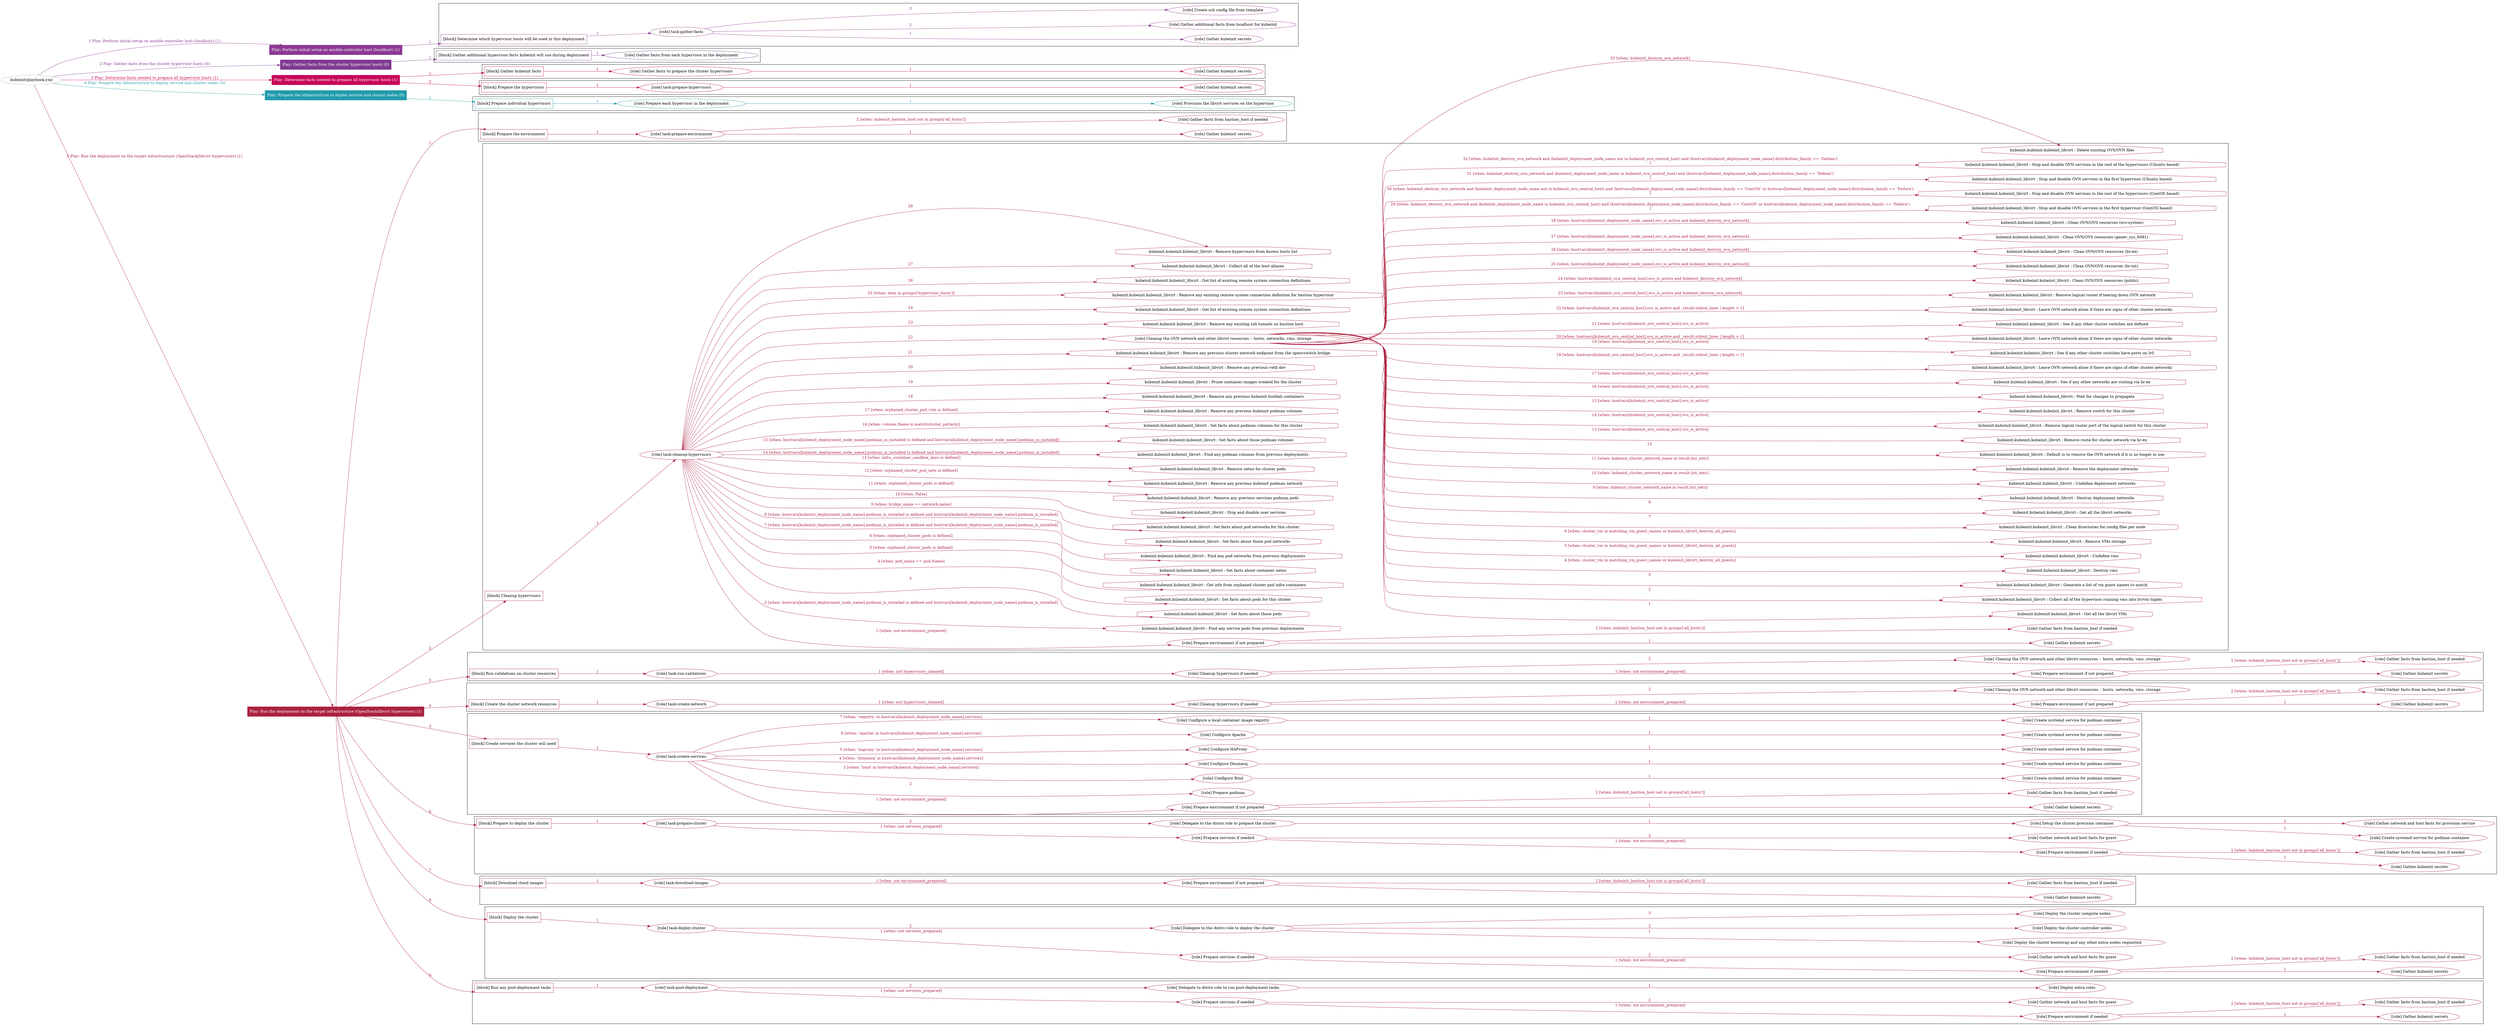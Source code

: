 digraph {
	graph [concentrate=true ordering=in rankdir=LR ratio=fill]
	edge [esep=5 sep=10]
	"kubeinit/playbook.yml" [URL="/home/runner/work/kubeinit/kubeinit/kubeinit/playbook.yml" id=playbook_720ff02b style=dotted]
	"kubeinit/playbook.yml" -> play_63073801 [label="1 Play: Perform initial setup on ansible-controller host (localhost) (1)" color="#8c3993" fontcolor="#8c3993" id=edge_play_63073801 labeltooltip="1 Play: Perform initial setup on ansible-controller host (localhost) (1)" tooltip="1 Play: Perform initial setup on ansible-controller host (localhost) (1)"]
	subgraph "Play: Perform initial setup on ansible-controller host (localhost) (1)" {
		play_63073801 [label="Play: Perform initial setup on ansible-controller host (localhost) (1)" URL="/home/runner/work/kubeinit/kubeinit/kubeinit/playbook.yml" color="#8c3993" fontcolor="#ffffff" id=play_63073801 shape=box style=filled tooltip=localhost]
		play_63073801 -> block_7636e99c [label=1 color="#8c3993" fontcolor="#8c3993" id=edge_block_7636e99c labeltooltip=1 tooltip=1]
		subgraph cluster_block_7636e99c {
			block_7636e99c [label="[block] Determine which hypervisor hosts will be used in this deployment" URL="/home/runner/work/kubeinit/kubeinit/kubeinit/playbook.yml" color="#8c3993" id=block_7636e99c labeltooltip="Determine which hypervisor hosts will be used in this deployment" shape=box tooltip="Determine which hypervisor hosts will be used in this deployment"]
			block_7636e99c -> role_f681e5e1 [label="1 " color="#8c3993" fontcolor="#8c3993" id=edge_role_f681e5e1 labeltooltip="1 " tooltip="1 "]
			subgraph "task-gather-facts" {
				role_f681e5e1 [label="[role] task-gather-facts" URL="/home/runner/work/kubeinit/kubeinit/kubeinit/playbook.yml" color="#8c3993" id=role_f681e5e1 tooltip="task-gather-facts"]
				role_f681e5e1 -> role_b1124f89 [label="1 " color="#8c3993" fontcolor="#8c3993" id=edge_role_b1124f89 labeltooltip="1 " tooltip="1 "]
				subgraph "Gather kubeinit secrets" {
					role_b1124f89 [label="[role] Gather kubeinit secrets" URL="/home/runner/.ansible/collections/ansible_collections/kubeinit/kubeinit/roles/kubeinit_prepare/tasks/build_hypervisors_group.yml" color="#8c3993" id=role_b1124f89 tooltip="Gather kubeinit secrets"]
				}
				role_f681e5e1 -> role_9b7de1b8 [label="2 " color="#8c3993" fontcolor="#8c3993" id=edge_role_9b7de1b8 labeltooltip="2 " tooltip="2 "]
				subgraph "Gather additional facts from localhost for kubeinit" {
					role_9b7de1b8 [label="[role] Gather additional facts from localhost for kubeinit" URL="/home/runner/.ansible/collections/ansible_collections/kubeinit/kubeinit/roles/kubeinit_prepare/tasks/build_hypervisors_group.yml" color="#8c3993" id=role_9b7de1b8 tooltip="Gather additional facts from localhost for kubeinit"]
				}
				role_f681e5e1 -> role_79d3cf0d [label="3 " color="#8c3993" fontcolor="#8c3993" id=edge_role_79d3cf0d labeltooltip="3 " tooltip="3 "]
				subgraph "Create ssh config file from template" {
					role_79d3cf0d [label="[role] Create ssh config file from template" URL="/home/runner/.ansible/collections/ansible_collections/kubeinit/kubeinit/roles/kubeinit_prepare/tasks/build_hypervisors_group.yml" color="#8c3993" id=role_79d3cf0d tooltip="Create ssh config file from template"]
				}
			}
		}
	}
	"kubeinit/playbook.yml" -> play_30e8dec4 [label="2 Play: Gather facts from the cluster hypervisor hosts (0)" color="#803a92" fontcolor="#803a92" id=edge_play_30e8dec4 labeltooltip="2 Play: Gather facts from the cluster hypervisor hosts (0)" tooltip="2 Play: Gather facts from the cluster hypervisor hosts (0)"]
	subgraph "Play: Gather facts from the cluster hypervisor hosts (0)" {
		play_30e8dec4 [label="Play: Gather facts from the cluster hypervisor hosts (0)" URL="/home/runner/work/kubeinit/kubeinit/kubeinit/playbook.yml" color="#803a92" fontcolor="#ffffff" id=play_30e8dec4 shape=box style=filled tooltip="Play: Gather facts from the cluster hypervisor hosts (0)"]
		play_30e8dec4 -> block_41635bc5 [label=1 color="#803a92" fontcolor="#803a92" id=edge_block_41635bc5 labeltooltip=1 tooltip=1]
		subgraph cluster_block_41635bc5 {
			block_41635bc5 [label="[block] Gather additional hypervisor facts kubeinit will use during deployment" URL="/home/runner/work/kubeinit/kubeinit/kubeinit/playbook.yml" color="#803a92" id=block_41635bc5 labeltooltip="Gather additional hypervisor facts kubeinit will use during deployment" shape=box tooltip="Gather additional hypervisor facts kubeinit will use during deployment"]
			block_41635bc5 -> role_8d0dd4b0 [label="1 " color="#803a92" fontcolor="#803a92" id=edge_role_8d0dd4b0 labeltooltip="1 " tooltip="1 "]
			subgraph "Gather facts from each hypervisor in the deployment" {
				role_8d0dd4b0 [label="[role] Gather facts from each hypervisor in the deployment" URL="/home/runner/work/kubeinit/kubeinit/kubeinit/playbook.yml" color="#803a92" id=role_8d0dd4b0 tooltip="Gather facts from each hypervisor in the deployment"]
			}
		}
	}
	"kubeinit/playbook.yml" -> play_0032764b [label="3 Play: Determine facts needed to prepare all hypervisor hosts (1)" color="#c70558" fontcolor="#c70558" id=edge_play_0032764b labeltooltip="3 Play: Determine facts needed to prepare all hypervisor hosts (1)" tooltip="3 Play: Determine facts needed to prepare all hypervisor hosts (1)"]
	subgraph "Play: Determine facts needed to prepare all hypervisor hosts (1)" {
		play_0032764b [label="Play: Determine facts needed to prepare all hypervisor hosts (1)" URL="/home/runner/work/kubeinit/kubeinit/kubeinit/playbook.yml" color="#c70558" fontcolor="#ffffff" id=play_0032764b shape=box style=filled tooltip=localhost]
		play_0032764b -> block_e09ec9f2 [label=1 color="#c70558" fontcolor="#c70558" id=edge_block_e09ec9f2 labeltooltip=1 tooltip=1]
		subgraph cluster_block_e09ec9f2 {
			block_e09ec9f2 [label="[block] Gather kubeinit facts" URL="/home/runner/work/kubeinit/kubeinit/kubeinit/playbook.yml" color="#c70558" id=block_e09ec9f2 labeltooltip="Gather kubeinit facts" shape=box tooltip="Gather kubeinit facts"]
			block_e09ec9f2 -> role_bd17c487 [label="1 " color="#c70558" fontcolor="#c70558" id=edge_role_bd17c487 labeltooltip="1 " tooltip="1 "]
			subgraph "Gather facts to prepare the cluster hypervisors" {
				role_bd17c487 [label="[role] Gather facts to prepare the cluster hypervisors" URL="/home/runner/work/kubeinit/kubeinit/kubeinit/playbook.yml" color="#c70558" id=role_bd17c487 tooltip="Gather facts to prepare the cluster hypervisors"]
				role_bd17c487 -> role_95dbd586 [label="1 " color="#c70558" fontcolor="#c70558" id=edge_role_95dbd586 labeltooltip="1 " tooltip="1 "]
				subgraph "Gather kubeinit secrets" {
					role_95dbd586 [label="[role] Gather kubeinit secrets" URL="/home/runner/.ansible/collections/ansible_collections/kubeinit/kubeinit/roles/kubeinit_prepare/tasks/gather_kubeinit_facts.yml" color="#c70558" id=role_95dbd586 tooltip="Gather kubeinit secrets"]
				}
			}
		}
		play_0032764b -> block_e97bb2e3 [label=2 color="#c70558" fontcolor="#c70558" id=edge_block_e97bb2e3 labeltooltip=2 tooltip=2]
		subgraph cluster_block_e97bb2e3 {
			block_e97bb2e3 [label="[block] Prepare the hypervisors" URL="/home/runner/work/kubeinit/kubeinit/kubeinit/playbook.yml" color="#c70558" id=block_e97bb2e3 labeltooltip="Prepare the hypervisors" shape=box tooltip="Prepare the hypervisors"]
			block_e97bb2e3 -> role_f7812e69 [label="1 " color="#c70558" fontcolor="#c70558" id=edge_role_f7812e69 labeltooltip="1 " tooltip="1 "]
			subgraph "task-prepare-hypervisors" {
				role_f7812e69 [label="[role] task-prepare-hypervisors" URL="/home/runner/work/kubeinit/kubeinit/kubeinit/playbook.yml" color="#c70558" id=role_f7812e69 tooltip="task-prepare-hypervisors"]
				role_f7812e69 -> role_c42a3863 [label="1 " color="#c70558" fontcolor="#c70558" id=edge_role_c42a3863 labeltooltip="1 " tooltip="1 "]
				subgraph "Gather kubeinit secrets" {
					role_c42a3863 [label="[role] Gather kubeinit secrets" URL="/home/runner/.ansible/collections/ansible_collections/kubeinit/kubeinit/roles/kubeinit_prepare/tasks/gather_kubeinit_facts.yml" color="#c70558" id=role_c42a3863 tooltip="Gather kubeinit secrets"]
				}
			}
		}
	}
	"kubeinit/playbook.yml" -> play_479efb27 [label="4 Play: Prepare the infrastructure to deploy service and cluster nodes (0)" color="#209cac" fontcolor="#209cac" id=edge_play_479efb27 labeltooltip="4 Play: Prepare the infrastructure to deploy service and cluster nodes (0)" tooltip="4 Play: Prepare the infrastructure to deploy service and cluster nodes (0)"]
	subgraph "Play: Prepare the infrastructure to deploy service and cluster nodes (0)" {
		play_479efb27 [label="Play: Prepare the infrastructure to deploy service and cluster nodes (0)" URL="/home/runner/work/kubeinit/kubeinit/kubeinit/playbook.yml" color="#209cac" fontcolor="#ffffff" id=play_479efb27 shape=box style=filled tooltip="Play: Prepare the infrastructure to deploy service and cluster nodes (0)"]
		play_479efb27 -> block_6da47e87 [label=1 color="#209cac" fontcolor="#209cac" id=edge_block_6da47e87 labeltooltip=1 tooltip=1]
		subgraph cluster_block_6da47e87 {
			block_6da47e87 [label="[block] Prepare individual hypervisors" URL="/home/runner/work/kubeinit/kubeinit/kubeinit/playbook.yml" color="#209cac" id=block_6da47e87 labeltooltip="Prepare individual hypervisors" shape=box tooltip="Prepare individual hypervisors"]
			block_6da47e87 -> role_ea4e99e7 [label="1 " color="#209cac" fontcolor="#209cac" id=edge_role_ea4e99e7 labeltooltip="1 " tooltip="1 "]
			subgraph "Prepare each hypervisor in the deployment" {
				role_ea4e99e7 [label="[role] Prepare each hypervisor in the deployment" URL="/home/runner/work/kubeinit/kubeinit/kubeinit/playbook.yml" color="#209cac" id=role_ea4e99e7 tooltip="Prepare each hypervisor in the deployment"]
				role_ea4e99e7 -> role_56ae0283 [label="1 " color="#209cac" fontcolor="#209cac" id=edge_role_56ae0283 labeltooltip="1 " tooltip="1 "]
				subgraph "Provision the libvirt services on the hypervisor" {
					role_56ae0283 [label="[role] Provision the libvirt services on the hypervisor" URL="/home/runner/.ansible/collections/ansible_collections/kubeinit/kubeinit/roles/kubeinit_prepare/tasks/prepare_hypervisor.yml" color="#209cac" id=role_56ae0283 tooltip="Provision the libvirt services on the hypervisor"]
				}
			}
		}
	}
	"kubeinit/playbook.yml" -> play_d95ba9dc [label="5 Play: Run the deployment on the target infrastructure (OpenStack/libvirt hypervisors) (1)" color="#ab2141" fontcolor="#ab2141" id=edge_play_d95ba9dc labeltooltip="5 Play: Run the deployment on the target infrastructure (OpenStack/libvirt hypervisors) (1)" tooltip="5 Play: Run the deployment on the target infrastructure (OpenStack/libvirt hypervisors) (1)"]
	subgraph "Play: Run the deployment on the target infrastructure (OpenStack/libvirt hypervisors) (1)" {
		play_d95ba9dc [label="Play: Run the deployment on the target infrastructure (OpenStack/libvirt hypervisors) (1)" URL="/home/runner/work/kubeinit/kubeinit/kubeinit/playbook.yml" color="#ab2141" fontcolor="#ffffff" id=play_d95ba9dc shape=box style=filled tooltip=localhost]
		play_d95ba9dc -> block_a909b06d [label=1 color="#ab2141" fontcolor="#ab2141" id=edge_block_a909b06d labeltooltip=1 tooltip=1]
		subgraph cluster_block_a909b06d {
			block_a909b06d [label="[block] Prepare the environment" URL="/home/runner/work/kubeinit/kubeinit/kubeinit/playbook.yml" color="#ab2141" id=block_a909b06d labeltooltip="Prepare the environment" shape=box tooltip="Prepare the environment"]
			block_a909b06d -> role_40e483e6 [label="1 " color="#ab2141" fontcolor="#ab2141" id=edge_role_40e483e6 labeltooltip="1 " tooltip="1 "]
			subgraph "task-prepare-environment" {
				role_40e483e6 [label="[role] task-prepare-environment" URL="/home/runner/work/kubeinit/kubeinit/kubeinit/playbook.yml" color="#ab2141" id=role_40e483e6 tooltip="task-prepare-environment"]
				role_40e483e6 -> role_81252e1f [label="1 " color="#ab2141" fontcolor="#ab2141" id=edge_role_81252e1f labeltooltip="1 " tooltip="1 "]
				subgraph "Gather kubeinit secrets" {
					role_81252e1f [label="[role] Gather kubeinit secrets" URL="/home/runner/.ansible/collections/ansible_collections/kubeinit/kubeinit/roles/kubeinit_prepare/tasks/gather_kubeinit_facts.yml" color="#ab2141" id=role_81252e1f tooltip="Gather kubeinit secrets"]
				}
				role_40e483e6 -> role_31dfed68 [label="2 [when: kubeinit_bastion_host not in groups['all_hosts']]" color="#ab2141" fontcolor="#ab2141" id=edge_role_31dfed68 labeltooltip="2 [when: kubeinit_bastion_host not in groups['all_hosts']]" tooltip="2 [when: kubeinit_bastion_host not in groups['all_hosts']]"]
				subgraph "Gather facts from bastion_host if needed" {
					role_31dfed68 [label="[role] Gather facts from bastion_host if needed" URL="/home/runner/.ansible/collections/ansible_collections/kubeinit/kubeinit/roles/kubeinit_prepare/tasks/main.yml" color="#ab2141" id=role_31dfed68 tooltip="Gather facts from bastion_host if needed"]
				}
			}
		}
		play_d95ba9dc -> block_7b10cf0a [label=2 color="#ab2141" fontcolor="#ab2141" id=edge_block_7b10cf0a labeltooltip=2 tooltip=2]
		subgraph cluster_block_7b10cf0a {
			block_7b10cf0a [label="[block] Cleanup hypervisors" URL="/home/runner/work/kubeinit/kubeinit/kubeinit/playbook.yml" color="#ab2141" id=block_7b10cf0a labeltooltip="Cleanup hypervisors" shape=box tooltip="Cleanup hypervisors"]
			block_7b10cf0a -> role_6ea37a42 [label="1 " color="#ab2141" fontcolor="#ab2141" id=edge_role_6ea37a42 labeltooltip="1 " tooltip="1 "]
			subgraph "task-cleanup-hypervisors" {
				role_6ea37a42 [label="[role] task-cleanup-hypervisors" URL="/home/runner/work/kubeinit/kubeinit/kubeinit/playbook.yml" color="#ab2141" id=role_6ea37a42 tooltip="task-cleanup-hypervisors"]
				role_6ea37a42 -> role_0debc05b [label="1 [when: not environment_prepared]" color="#ab2141" fontcolor="#ab2141" id=edge_role_0debc05b labeltooltip="1 [when: not environment_prepared]" tooltip="1 [when: not environment_prepared]"]
				subgraph "Prepare environment if not prepared" {
					role_0debc05b [label="[role] Prepare environment if not prepared" URL="/home/runner/.ansible/collections/ansible_collections/kubeinit/kubeinit/roles/kubeinit_libvirt/tasks/cleanup_hypervisors.yml" color="#ab2141" id=role_0debc05b tooltip="Prepare environment if not prepared"]
					role_0debc05b -> role_02749f0f [label="1 " color="#ab2141" fontcolor="#ab2141" id=edge_role_02749f0f labeltooltip="1 " tooltip="1 "]
					subgraph "Gather kubeinit secrets" {
						role_02749f0f [label="[role] Gather kubeinit secrets" URL="/home/runner/.ansible/collections/ansible_collections/kubeinit/kubeinit/roles/kubeinit_prepare/tasks/gather_kubeinit_facts.yml" color="#ab2141" id=role_02749f0f tooltip="Gather kubeinit secrets"]
					}
					role_0debc05b -> role_05b7ab4c [label="2 [when: kubeinit_bastion_host not in groups['all_hosts']]" color="#ab2141" fontcolor="#ab2141" id=edge_role_05b7ab4c labeltooltip="2 [when: kubeinit_bastion_host not in groups['all_hosts']]" tooltip="2 [when: kubeinit_bastion_host not in groups['all_hosts']]"]
					subgraph "Gather facts from bastion_host if needed" {
						role_05b7ab4c [label="[role] Gather facts from bastion_host if needed" URL="/home/runner/.ansible/collections/ansible_collections/kubeinit/kubeinit/roles/kubeinit_prepare/tasks/main.yml" color="#ab2141" id=role_05b7ab4c tooltip="Gather facts from bastion_host if needed"]
					}
				}
				task_ddef26e2 [label="kubeinit.kubeinit.kubeinit_libvirt : Find any service pods from previous deployments" URL="/home/runner/.ansible/collections/ansible_collections/kubeinit/kubeinit/roles/kubeinit_libvirt/tasks/cleanup_hypervisors.yml" color="#ab2141" id=task_ddef26e2 shape=octagon tooltip="kubeinit.kubeinit.kubeinit_libvirt : Find any service pods from previous deployments"]
				role_6ea37a42 -> task_ddef26e2 [label="2 [when: hostvars[kubeinit_deployment_node_name].podman_is_installed is defined and hostvars[kubeinit_deployment_node_name].podman_is_installed]" color="#ab2141" fontcolor="#ab2141" id=edge_task_ddef26e2 labeltooltip="2 [when: hostvars[kubeinit_deployment_node_name].podman_is_installed is defined and hostvars[kubeinit_deployment_node_name].podman_is_installed]" tooltip="2 [when: hostvars[kubeinit_deployment_node_name].podman_is_installed is defined and hostvars[kubeinit_deployment_node_name].podman_is_installed]"]
				task_cf48cf3a [label="kubeinit.kubeinit.kubeinit_libvirt : Set facts about those pods" URL="/home/runner/.ansible/collections/ansible_collections/kubeinit/kubeinit/roles/kubeinit_libvirt/tasks/cleanup_hypervisors.yml" color="#ab2141" id=task_cf48cf3a shape=octagon tooltip="kubeinit.kubeinit.kubeinit_libvirt : Set facts about those pods"]
				role_6ea37a42 -> task_cf48cf3a [label="3 " color="#ab2141" fontcolor="#ab2141" id=edge_task_cf48cf3a labeltooltip="3 " tooltip="3 "]
				task_71d3886f [label="kubeinit.kubeinit.kubeinit_libvirt : Set facts about pods for this cluster" URL="/home/runner/.ansible/collections/ansible_collections/kubeinit/kubeinit/roles/kubeinit_libvirt/tasks/cleanup_hypervisors.yml" color="#ab2141" id=task_71d3886f shape=octagon tooltip="kubeinit.kubeinit.kubeinit_libvirt : Set facts about pods for this cluster"]
				role_6ea37a42 -> task_71d3886f [label="4 [when: pod_name == pod.Name]" color="#ab2141" fontcolor="#ab2141" id=edge_task_71d3886f labeltooltip="4 [when: pod_name == pod.Name]" tooltip="4 [when: pod_name == pod.Name]"]
				task_fc8546e9 [label="kubeinit.kubeinit.kubeinit_libvirt : Get info from orphaned cluster pod infra containers" URL="/home/runner/.ansible/collections/ansible_collections/kubeinit/kubeinit/roles/kubeinit_libvirt/tasks/cleanup_hypervisors.yml" color="#ab2141" id=task_fc8546e9 shape=octagon tooltip="kubeinit.kubeinit.kubeinit_libvirt : Get info from orphaned cluster pod infra containers"]
				role_6ea37a42 -> task_fc8546e9 [label="5 [when: orphaned_cluster_pods is defined]" color="#ab2141" fontcolor="#ab2141" id=edge_task_fc8546e9 labeltooltip="5 [when: orphaned_cluster_pods is defined]" tooltip="5 [when: orphaned_cluster_pods is defined]"]
				task_44b17823 [label="kubeinit.kubeinit.kubeinit_libvirt : Set facts about container netns" URL="/home/runner/.ansible/collections/ansible_collections/kubeinit/kubeinit/roles/kubeinit_libvirt/tasks/cleanup_hypervisors.yml" color="#ab2141" id=task_44b17823 shape=octagon tooltip="kubeinit.kubeinit.kubeinit_libvirt : Set facts about container netns"]
				role_6ea37a42 -> task_44b17823 [label="6 [when: orphaned_cluster_pods is defined]" color="#ab2141" fontcolor="#ab2141" id=edge_task_44b17823 labeltooltip="6 [when: orphaned_cluster_pods is defined]" tooltip="6 [when: orphaned_cluster_pods is defined]"]
				task_ccc54c9e [label="kubeinit.kubeinit.kubeinit_libvirt : Find any pod networks from previous deployments" URL="/home/runner/.ansible/collections/ansible_collections/kubeinit/kubeinit/roles/kubeinit_libvirt/tasks/cleanup_hypervisors.yml" color="#ab2141" id=task_ccc54c9e shape=octagon tooltip="kubeinit.kubeinit.kubeinit_libvirt : Find any pod networks from previous deployments"]
				role_6ea37a42 -> task_ccc54c9e [label="7 [when: hostvars[kubeinit_deployment_node_name].podman_is_installed is defined and hostvars[kubeinit_deployment_node_name].podman_is_installed]" color="#ab2141" fontcolor="#ab2141" id=edge_task_ccc54c9e labeltooltip="7 [when: hostvars[kubeinit_deployment_node_name].podman_is_installed is defined and hostvars[kubeinit_deployment_node_name].podman_is_installed]" tooltip="7 [when: hostvars[kubeinit_deployment_node_name].podman_is_installed is defined and hostvars[kubeinit_deployment_node_name].podman_is_installed]"]
				task_a11391ac [label="kubeinit.kubeinit.kubeinit_libvirt : Set facts about those pod networks" URL="/home/runner/.ansible/collections/ansible_collections/kubeinit/kubeinit/roles/kubeinit_libvirt/tasks/cleanup_hypervisors.yml" color="#ab2141" id=task_a11391ac shape=octagon tooltip="kubeinit.kubeinit.kubeinit_libvirt : Set facts about those pod networks"]
				role_6ea37a42 -> task_a11391ac [label="8 [when: hostvars[kubeinit_deployment_node_name].podman_is_installed is defined and hostvars[kubeinit_deployment_node_name].podman_is_installed]" color="#ab2141" fontcolor="#ab2141" id=edge_task_a11391ac labeltooltip="8 [when: hostvars[kubeinit_deployment_node_name].podman_is_installed is defined and hostvars[kubeinit_deployment_node_name].podman_is_installed]" tooltip="8 [when: hostvars[kubeinit_deployment_node_name].podman_is_installed is defined and hostvars[kubeinit_deployment_node_name].podman_is_installed]"]
				task_0c698b53 [label="kubeinit.kubeinit.kubeinit_libvirt : Set facts about pod networks for this cluster" URL="/home/runner/.ansible/collections/ansible_collections/kubeinit/kubeinit/roles/kubeinit_libvirt/tasks/cleanup_hypervisors.yml" color="#ab2141" id=task_0c698b53 shape=octagon tooltip="kubeinit.kubeinit.kubeinit_libvirt : Set facts about pod networks for this cluster"]
				role_6ea37a42 -> task_0c698b53 [label="9 [when: bridge_name == network.name]" color="#ab2141" fontcolor="#ab2141" id=edge_task_0c698b53 labeltooltip="9 [when: bridge_name == network.name]" tooltip="9 [when: bridge_name == network.name]"]
				task_55c41bb6 [label="kubeinit.kubeinit.kubeinit_libvirt : Stop and disable user services" URL="/home/runner/.ansible/collections/ansible_collections/kubeinit/kubeinit/roles/kubeinit_libvirt/tasks/cleanup_hypervisors.yml" color="#ab2141" id=task_55c41bb6 shape=octagon tooltip="kubeinit.kubeinit.kubeinit_libvirt : Stop and disable user services"]
				role_6ea37a42 -> task_55c41bb6 [label="10 [when: False]" color="#ab2141" fontcolor="#ab2141" id=edge_task_55c41bb6 labeltooltip="10 [when: False]" tooltip="10 [when: False]"]
				task_aca6f166 [label="kubeinit.kubeinit.kubeinit_libvirt : Remove any previous services podman pods" URL="/home/runner/.ansible/collections/ansible_collections/kubeinit/kubeinit/roles/kubeinit_libvirt/tasks/cleanup_hypervisors.yml" color="#ab2141" id=task_aca6f166 shape=octagon tooltip="kubeinit.kubeinit.kubeinit_libvirt : Remove any previous services podman pods"]
				role_6ea37a42 -> task_aca6f166 [label="11 [when: orphaned_cluster_pods is defined]" color="#ab2141" fontcolor="#ab2141" id=edge_task_aca6f166 labeltooltip="11 [when: orphaned_cluster_pods is defined]" tooltip="11 [when: orphaned_cluster_pods is defined]"]
				task_e73dbb10 [label="kubeinit.kubeinit.kubeinit_libvirt : Remove any previous kubeinit podman network" URL="/home/runner/.ansible/collections/ansible_collections/kubeinit/kubeinit/roles/kubeinit_libvirt/tasks/cleanup_hypervisors.yml" color="#ab2141" id=task_e73dbb10 shape=octagon tooltip="kubeinit.kubeinit.kubeinit_libvirt : Remove any previous kubeinit podman network"]
				role_6ea37a42 -> task_e73dbb10 [label="12 [when: orphaned_cluster_pod_nets is defined]" color="#ab2141" fontcolor="#ab2141" id=edge_task_e73dbb10 labeltooltip="12 [when: orphaned_cluster_pod_nets is defined]" tooltip="12 [when: orphaned_cluster_pod_nets is defined]"]
				task_560999a0 [label="kubeinit.kubeinit.kubeinit_libvirt : Remove netns for cluster pods" URL="/home/runner/.ansible/collections/ansible_collections/kubeinit/kubeinit/roles/kubeinit_libvirt/tasks/cleanup_hypervisors.yml" color="#ab2141" id=task_560999a0 shape=octagon tooltip="kubeinit.kubeinit.kubeinit_libvirt : Remove netns for cluster pods"]
				role_6ea37a42 -> task_560999a0 [label="13 [when: infra_container_sandbox_keys is defined]" color="#ab2141" fontcolor="#ab2141" id=edge_task_560999a0 labeltooltip="13 [when: infra_container_sandbox_keys is defined]" tooltip="13 [when: infra_container_sandbox_keys is defined]"]
				task_cf9e5934 [label="kubeinit.kubeinit.kubeinit_libvirt : Find any podman volumes from previous deployments" URL="/home/runner/.ansible/collections/ansible_collections/kubeinit/kubeinit/roles/kubeinit_libvirt/tasks/cleanup_hypervisors.yml" color="#ab2141" id=task_cf9e5934 shape=octagon tooltip="kubeinit.kubeinit.kubeinit_libvirt : Find any podman volumes from previous deployments"]
				role_6ea37a42 -> task_cf9e5934 [label="14 [when: hostvars[kubeinit_deployment_node_name].podman_is_installed is defined and hostvars[kubeinit_deployment_node_name].podman_is_installed]" color="#ab2141" fontcolor="#ab2141" id=edge_task_cf9e5934 labeltooltip="14 [when: hostvars[kubeinit_deployment_node_name].podman_is_installed is defined and hostvars[kubeinit_deployment_node_name].podman_is_installed]" tooltip="14 [when: hostvars[kubeinit_deployment_node_name].podman_is_installed is defined and hostvars[kubeinit_deployment_node_name].podman_is_installed]"]
				task_a795315b [label="kubeinit.kubeinit.kubeinit_libvirt : Set facts about those podman volumes" URL="/home/runner/.ansible/collections/ansible_collections/kubeinit/kubeinit/roles/kubeinit_libvirt/tasks/cleanup_hypervisors.yml" color="#ab2141" id=task_a795315b shape=octagon tooltip="kubeinit.kubeinit.kubeinit_libvirt : Set facts about those podman volumes"]
				role_6ea37a42 -> task_a795315b [label="15 [when: hostvars[kubeinit_deployment_node_name].podman_is_installed is defined and hostvars[kubeinit_deployment_node_name].podman_is_installed]" color="#ab2141" fontcolor="#ab2141" id=edge_task_a795315b labeltooltip="15 [when: hostvars[kubeinit_deployment_node_name].podman_is_installed is defined and hostvars[kubeinit_deployment_node_name].podman_is_installed]" tooltip="15 [when: hostvars[kubeinit_deployment_node_name].podman_is_installed is defined and hostvars[kubeinit_deployment_node_name].podman_is_installed]"]
				task_d92eec10 [label="kubeinit.kubeinit.kubeinit_libvirt : Set facts about podman volumes for this cluster" URL="/home/runner/.ansible/collections/ansible_collections/kubeinit/kubeinit/roles/kubeinit_libvirt/tasks/cleanup_hypervisors.yml" color="#ab2141" id=task_d92eec10 shape=octagon tooltip="kubeinit.kubeinit.kubeinit_libvirt : Set facts about podman volumes for this cluster"]
				role_6ea37a42 -> task_d92eec10 [label="16 [when: volume.Name is match(cluster_pattern)]" color="#ab2141" fontcolor="#ab2141" id=edge_task_d92eec10 labeltooltip="16 [when: volume.Name is match(cluster_pattern)]" tooltip="16 [when: volume.Name is match(cluster_pattern)]"]
				task_b64bf600 [label="kubeinit.kubeinit.kubeinit_libvirt : Remove any previous kubeinit podman volumes" URL="/home/runner/.ansible/collections/ansible_collections/kubeinit/kubeinit/roles/kubeinit_libvirt/tasks/cleanup_hypervisors.yml" color="#ab2141" id=task_b64bf600 shape=octagon tooltip="kubeinit.kubeinit.kubeinit_libvirt : Remove any previous kubeinit podman volumes"]
				role_6ea37a42 -> task_b64bf600 [label="17 [when: orphaned_cluster_pod_vols is defined]" color="#ab2141" fontcolor="#ab2141" id=edge_task_b64bf600 labeltooltip="17 [when: orphaned_cluster_pod_vols is defined]" tooltip="17 [when: orphaned_cluster_pod_vols is defined]"]
				task_a4d1e4c5 [label="kubeinit.kubeinit.kubeinit_libvirt : Remove any previous kubeinit buildah containers" URL="/home/runner/.ansible/collections/ansible_collections/kubeinit/kubeinit/roles/kubeinit_libvirt/tasks/cleanup_hypervisors.yml" color="#ab2141" id=task_a4d1e4c5 shape=octagon tooltip="kubeinit.kubeinit.kubeinit_libvirt : Remove any previous kubeinit buildah containers"]
				role_6ea37a42 -> task_a4d1e4c5 [label="18 " color="#ab2141" fontcolor="#ab2141" id=edge_task_a4d1e4c5 labeltooltip="18 " tooltip="18 "]
				task_8bd8c0da [label="kubeinit.kubeinit.kubeinit_libvirt : Prune container images created for the cluster" URL="/home/runner/.ansible/collections/ansible_collections/kubeinit/kubeinit/roles/kubeinit_libvirt/tasks/cleanup_hypervisors.yml" color="#ab2141" id=task_8bd8c0da shape=octagon tooltip="kubeinit.kubeinit.kubeinit_libvirt : Prune container images created for the cluster"]
				role_6ea37a42 -> task_8bd8c0da [label="19 " color="#ab2141" fontcolor="#ab2141" id=edge_task_8bd8c0da labeltooltip="19 " tooltip="19 "]
				task_fe387266 [label="kubeinit.kubeinit.kubeinit_libvirt : Remove any previous veth dev" URL="/home/runner/.ansible/collections/ansible_collections/kubeinit/kubeinit/roles/kubeinit_libvirt/tasks/cleanup_hypervisors.yml" color="#ab2141" id=task_fe387266 shape=octagon tooltip="kubeinit.kubeinit.kubeinit_libvirt : Remove any previous veth dev"]
				role_6ea37a42 -> task_fe387266 [label="20 " color="#ab2141" fontcolor="#ab2141" id=edge_task_fe387266 labeltooltip="20 " tooltip="20 "]
				task_384dd78d [label="kubeinit.kubeinit.kubeinit_libvirt : Remove any previous cluster network endpoint from the openvswitch bridge" URL="/home/runner/.ansible/collections/ansible_collections/kubeinit/kubeinit/roles/kubeinit_libvirt/tasks/cleanup_hypervisors.yml" color="#ab2141" id=task_384dd78d shape=octagon tooltip="kubeinit.kubeinit.kubeinit_libvirt : Remove any previous cluster network endpoint from the openvswitch bridge"]
				role_6ea37a42 -> task_384dd78d [label="21 " color="#ab2141" fontcolor="#ab2141" id=edge_task_384dd78d labeltooltip="21 " tooltip="21 "]
				role_6ea37a42 -> role_ae1d12c4 [label="22 " color="#ab2141" fontcolor="#ab2141" id=edge_role_ae1d12c4 labeltooltip="22 " tooltip="22 "]
				subgraph "Cleanup the OVN network and other libvirt resources -- hosts, networks, vms, storage" {
					role_ae1d12c4 [label="[role] Cleanup the OVN network and other libvirt resources -- hosts, networks, vms, storage" URL="/home/runner/.ansible/collections/ansible_collections/kubeinit/kubeinit/roles/kubeinit_libvirt/tasks/cleanup_hypervisors.yml" color="#ab2141" id=role_ae1d12c4 tooltip="Cleanup the OVN network and other libvirt resources -- hosts, networks, vms, storage"]
					task_df91e247 [label="kubeinit.kubeinit.kubeinit_libvirt : Get all the libvirt VMs" URL="/home/runner/.ansible/collections/ansible_collections/kubeinit/kubeinit/roles/kubeinit_libvirt/tasks/cleanup_libvirt.yml" color="#ab2141" id=task_df91e247 shape=octagon tooltip="kubeinit.kubeinit.kubeinit_libvirt : Get all the libvirt VMs"]
					role_ae1d12c4 -> task_df91e247 [label="1 " color="#ab2141" fontcolor="#ab2141" id=edge_task_df91e247 labeltooltip="1 " tooltip="1 "]
					task_52b3e3f6 [label="kubeinit.kubeinit.kubeinit_libvirt : Collect all of the hypervisor running vms into hv/vm tuples" URL="/home/runner/.ansible/collections/ansible_collections/kubeinit/kubeinit/roles/kubeinit_libvirt/tasks/cleanup_libvirt.yml" color="#ab2141" id=task_52b3e3f6 shape=octagon tooltip="kubeinit.kubeinit.kubeinit_libvirt : Collect all of the hypervisor running vms into hv/vm tuples"]
					role_ae1d12c4 -> task_52b3e3f6 [label="2 " color="#ab2141" fontcolor="#ab2141" id=edge_task_52b3e3f6 labeltooltip="2 " tooltip="2 "]
					task_dc4841e9 [label="kubeinit.kubeinit.kubeinit_libvirt : Generate a list of vm guest names to match" URL="/home/runner/.ansible/collections/ansible_collections/kubeinit/kubeinit/roles/kubeinit_libvirt/tasks/cleanup_libvirt.yml" color="#ab2141" id=task_dc4841e9 shape=octagon tooltip="kubeinit.kubeinit.kubeinit_libvirt : Generate a list of vm guest names to match"]
					role_ae1d12c4 -> task_dc4841e9 [label="3 " color="#ab2141" fontcolor="#ab2141" id=edge_task_dc4841e9 labeltooltip="3 " tooltip="3 "]
					task_7fb8d70c [label="kubeinit.kubeinit.kubeinit_libvirt : Destroy vms" URL="/home/runner/.ansible/collections/ansible_collections/kubeinit/kubeinit/roles/kubeinit_libvirt/tasks/cleanup_libvirt.yml" color="#ab2141" id=task_7fb8d70c shape=octagon tooltip="kubeinit.kubeinit.kubeinit_libvirt : Destroy vms"]
					role_ae1d12c4 -> task_7fb8d70c [label="4 [when: cluster_vm in matching_vm_guest_names or kubeinit_libvirt_destroy_all_guests]" color="#ab2141" fontcolor="#ab2141" id=edge_task_7fb8d70c labeltooltip="4 [when: cluster_vm in matching_vm_guest_names or kubeinit_libvirt_destroy_all_guests]" tooltip="4 [when: cluster_vm in matching_vm_guest_names or kubeinit_libvirt_destroy_all_guests]"]
					task_be516c1b [label="kubeinit.kubeinit.kubeinit_libvirt : Undefine vms" URL="/home/runner/.ansible/collections/ansible_collections/kubeinit/kubeinit/roles/kubeinit_libvirt/tasks/cleanup_libvirt.yml" color="#ab2141" id=task_be516c1b shape=octagon tooltip="kubeinit.kubeinit.kubeinit_libvirt : Undefine vms"]
					role_ae1d12c4 -> task_be516c1b [label="5 [when: cluster_vm in matching_vm_guest_names or kubeinit_libvirt_destroy_all_guests]" color="#ab2141" fontcolor="#ab2141" id=edge_task_be516c1b labeltooltip="5 [when: cluster_vm in matching_vm_guest_names or kubeinit_libvirt_destroy_all_guests]" tooltip="5 [when: cluster_vm in matching_vm_guest_names or kubeinit_libvirt_destroy_all_guests]"]
					task_0e8fdc58 [label="kubeinit.kubeinit.kubeinit_libvirt : Remove VMs storage" URL="/home/runner/.ansible/collections/ansible_collections/kubeinit/kubeinit/roles/kubeinit_libvirt/tasks/cleanup_libvirt.yml" color="#ab2141" id=task_0e8fdc58 shape=octagon tooltip="kubeinit.kubeinit.kubeinit_libvirt : Remove VMs storage"]
					role_ae1d12c4 -> task_0e8fdc58 [label="6 [when: cluster_vm in matching_vm_guest_names or kubeinit_libvirt_destroy_all_guests]" color="#ab2141" fontcolor="#ab2141" id=edge_task_0e8fdc58 labeltooltip="6 [when: cluster_vm in matching_vm_guest_names or kubeinit_libvirt_destroy_all_guests]" tooltip="6 [when: cluster_vm in matching_vm_guest_names or kubeinit_libvirt_destroy_all_guests]"]
					task_4f980427 [label="kubeinit.kubeinit.kubeinit_libvirt : Clean directories for config files per node" URL="/home/runner/.ansible/collections/ansible_collections/kubeinit/kubeinit/roles/kubeinit_libvirt/tasks/cleanup_libvirt.yml" color="#ab2141" id=task_4f980427 shape=octagon tooltip="kubeinit.kubeinit.kubeinit_libvirt : Clean directories for config files per node"]
					role_ae1d12c4 -> task_4f980427 [label="7 " color="#ab2141" fontcolor="#ab2141" id=edge_task_4f980427 labeltooltip="7 " tooltip="7 "]
					task_db355aa5 [label="kubeinit.kubeinit.kubeinit_libvirt : Get all the libvirt networks" URL="/home/runner/.ansible/collections/ansible_collections/kubeinit/kubeinit/roles/kubeinit_libvirt/tasks/cleanup_libvirt.yml" color="#ab2141" id=task_db355aa5 shape=octagon tooltip="kubeinit.kubeinit.kubeinit_libvirt : Get all the libvirt networks"]
					role_ae1d12c4 -> task_db355aa5 [label="8 " color="#ab2141" fontcolor="#ab2141" id=edge_task_db355aa5 labeltooltip="8 " tooltip="8 "]
					task_1c6048e3 [label="kubeinit.kubeinit.kubeinit_libvirt : Destroy deployment networks" URL="/home/runner/.ansible/collections/ansible_collections/kubeinit/kubeinit/roles/kubeinit_libvirt/tasks/cleanup_libvirt.yml" color="#ab2141" id=task_1c6048e3 shape=octagon tooltip="kubeinit.kubeinit.kubeinit_libvirt : Destroy deployment networks"]
					role_ae1d12c4 -> task_1c6048e3 [label="9 [when: kubeinit_cluster_network_name in result.list_nets]" color="#ab2141" fontcolor="#ab2141" id=edge_task_1c6048e3 labeltooltip="9 [when: kubeinit_cluster_network_name in result.list_nets]" tooltip="9 [when: kubeinit_cluster_network_name in result.list_nets]"]
					task_94798512 [label="kubeinit.kubeinit.kubeinit_libvirt : Undefine deployment networks" URL="/home/runner/.ansible/collections/ansible_collections/kubeinit/kubeinit/roles/kubeinit_libvirt/tasks/cleanup_libvirt.yml" color="#ab2141" id=task_94798512 shape=octagon tooltip="kubeinit.kubeinit.kubeinit_libvirt : Undefine deployment networks"]
					role_ae1d12c4 -> task_94798512 [label="10 [when: kubeinit_cluster_network_name in result.list_nets]" color="#ab2141" fontcolor="#ab2141" id=edge_task_94798512 labeltooltip="10 [when: kubeinit_cluster_network_name in result.list_nets]" tooltip="10 [when: kubeinit_cluster_network_name in result.list_nets]"]
					task_e686800a [label="kubeinit.kubeinit.kubeinit_libvirt : Remove the deployment networks" URL="/home/runner/.ansible/collections/ansible_collections/kubeinit/kubeinit/roles/kubeinit_libvirt/tasks/cleanup_libvirt.yml" color="#ab2141" id=task_e686800a shape=octagon tooltip="kubeinit.kubeinit.kubeinit_libvirt : Remove the deployment networks"]
					role_ae1d12c4 -> task_e686800a [label="11 [when: kubeinit_cluster_network_name in result.list_nets]" color="#ab2141" fontcolor="#ab2141" id=edge_task_e686800a labeltooltip="11 [when: kubeinit_cluster_network_name in result.list_nets]" tooltip="11 [when: kubeinit_cluster_network_name in result.list_nets]"]
					task_28cc27b1 [label="kubeinit.kubeinit.kubeinit_libvirt : Default is to remove the OVN network if it is no longer in use" URL="/home/runner/.ansible/collections/ansible_collections/kubeinit/kubeinit/roles/kubeinit_libvirt/tasks/cleanup_libvirt.yml" color="#ab2141" id=task_28cc27b1 shape=octagon tooltip="kubeinit.kubeinit.kubeinit_libvirt : Default is to remove the OVN network if it is no longer in use"]
					role_ae1d12c4 -> task_28cc27b1 [label="12 " color="#ab2141" fontcolor="#ab2141" id=edge_task_28cc27b1 labeltooltip="12 " tooltip="12 "]
					task_65ac8898 [label="kubeinit.kubeinit.kubeinit_libvirt : Remove route for cluster network via br-ex" URL="/home/runner/.ansible/collections/ansible_collections/kubeinit/kubeinit/roles/kubeinit_libvirt/tasks/cleanup_libvirt.yml" color="#ab2141" id=task_65ac8898 shape=octagon tooltip="kubeinit.kubeinit.kubeinit_libvirt : Remove route for cluster network via br-ex"]
					role_ae1d12c4 -> task_65ac8898 [label="13 [when: hostvars[kubeinit_ovn_central_host].ovs_is_active]" color="#ab2141" fontcolor="#ab2141" id=edge_task_65ac8898 labeltooltip="13 [when: hostvars[kubeinit_ovn_central_host].ovs_is_active]" tooltip="13 [when: hostvars[kubeinit_ovn_central_host].ovs_is_active]"]
					task_a5ea8903 [label="kubeinit.kubeinit.kubeinit_libvirt : Remove logical router port of the logical switch for this cluster" URL="/home/runner/.ansible/collections/ansible_collections/kubeinit/kubeinit/roles/kubeinit_libvirt/tasks/cleanup_libvirt.yml" color="#ab2141" id=task_a5ea8903 shape=octagon tooltip="kubeinit.kubeinit.kubeinit_libvirt : Remove logical router port of the logical switch for this cluster"]
					role_ae1d12c4 -> task_a5ea8903 [label="14 [when: hostvars[kubeinit_ovn_central_host].ovs_is_active]" color="#ab2141" fontcolor="#ab2141" id=edge_task_a5ea8903 labeltooltip="14 [when: hostvars[kubeinit_ovn_central_host].ovs_is_active]" tooltip="14 [when: hostvars[kubeinit_ovn_central_host].ovs_is_active]"]
					task_a38352c6 [label="kubeinit.kubeinit.kubeinit_libvirt : Remove switch for this cluster" URL="/home/runner/.ansible/collections/ansible_collections/kubeinit/kubeinit/roles/kubeinit_libvirt/tasks/cleanup_libvirt.yml" color="#ab2141" id=task_a38352c6 shape=octagon tooltip="kubeinit.kubeinit.kubeinit_libvirt : Remove switch for this cluster"]
					role_ae1d12c4 -> task_a38352c6 [label="15 [when: hostvars[kubeinit_ovn_central_host].ovs_is_active]" color="#ab2141" fontcolor="#ab2141" id=edge_task_a38352c6 labeltooltip="15 [when: hostvars[kubeinit_ovn_central_host].ovs_is_active]" tooltip="15 [when: hostvars[kubeinit_ovn_central_host].ovs_is_active]"]
					task_a185bc45 [label="kubeinit.kubeinit.kubeinit_libvirt : Wait for changes to propagate" URL="/home/runner/.ansible/collections/ansible_collections/kubeinit/kubeinit/roles/kubeinit_libvirt/tasks/cleanup_libvirt.yml" color="#ab2141" id=task_a185bc45 shape=octagon tooltip="kubeinit.kubeinit.kubeinit_libvirt : Wait for changes to propagate"]
					role_ae1d12c4 -> task_a185bc45 [label="16 [when: hostvars[kubeinit_ovn_central_host].ovs_is_active]" color="#ab2141" fontcolor="#ab2141" id=edge_task_a185bc45 labeltooltip="16 [when: hostvars[kubeinit_ovn_central_host].ovs_is_active]" tooltip="16 [when: hostvars[kubeinit_ovn_central_host].ovs_is_active]"]
					task_7ac97a06 [label="kubeinit.kubeinit.kubeinit_libvirt : See if any other networks are routing via br-ex" URL="/home/runner/.ansible/collections/ansible_collections/kubeinit/kubeinit/roles/kubeinit_libvirt/tasks/cleanup_libvirt.yml" color="#ab2141" id=task_7ac97a06 shape=octagon tooltip="kubeinit.kubeinit.kubeinit_libvirt : See if any other networks are routing via br-ex"]
					role_ae1d12c4 -> task_7ac97a06 [label="17 [when: hostvars[kubeinit_ovn_central_host].ovs_is_active]" color="#ab2141" fontcolor="#ab2141" id=edge_task_7ac97a06 labeltooltip="17 [when: hostvars[kubeinit_ovn_central_host].ovs_is_active]" tooltip="17 [when: hostvars[kubeinit_ovn_central_host].ovs_is_active]"]
					task_912b853c [label="kubeinit.kubeinit.kubeinit_libvirt : Leave OVN network alone if there are signs of other cluster networks" URL="/home/runner/.ansible/collections/ansible_collections/kubeinit/kubeinit/roles/kubeinit_libvirt/tasks/cleanup_libvirt.yml" color="#ab2141" id=task_912b853c shape=octagon tooltip="kubeinit.kubeinit.kubeinit_libvirt : Leave OVN network alone if there are signs of other cluster networks"]
					role_ae1d12c4 -> task_912b853c [label="18 [when: hostvars[kubeinit_ovn_central_host].ovs_is_active and _result.stdout_lines | length > 1]" color="#ab2141" fontcolor="#ab2141" id=edge_task_912b853c labeltooltip="18 [when: hostvars[kubeinit_ovn_central_host].ovs_is_active and _result.stdout_lines | length > 1]" tooltip="18 [when: hostvars[kubeinit_ovn_central_host].ovs_is_active and _result.stdout_lines | length > 1]"]
					task_603a0c9d [label="kubeinit.kubeinit.kubeinit_libvirt : See if any other cluster switches have ports on lr0" URL="/home/runner/.ansible/collections/ansible_collections/kubeinit/kubeinit/roles/kubeinit_libvirt/tasks/cleanup_libvirt.yml" color="#ab2141" id=task_603a0c9d shape=octagon tooltip="kubeinit.kubeinit.kubeinit_libvirt : See if any other cluster switches have ports on lr0"]
					role_ae1d12c4 -> task_603a0c9d [label="19 [when: hostvars[kubeinit_ovn_central_host].ovs_is_active]" color="#ab2141" fontcolor="#ab2141" id=edge_task_603a0c9d labeltooltip="19 [when: hostvars[kubeinit_ovn_central_host].ovs_is_active]" tooltip="19 [when: hostvars[kubeinit_ovn_central_host].ovs_is_active]"]
					task_e3353f3f [label="kubeinit.kubeinit.kubeinit_libvirt : Leave OVN network alone if there are signs of other cluster networks" URL="/home/runner/.ansible/collections/ansible_collections/kubeinit/kubeinit/roles/kubeinit_libvirt/tasks/cleanup_libvirt.yml" color="#ab2141" id=task_e3353f3f shape=octagon tooltip="kubeinit.kubeinit.kubeinit_libvirt : Leave OVN network alone if there are signs of other cluster networks"]
					role_ae1d12c4 -> task_e3353f3f [label="20 [when: hostvars[kubeinit_ovn_central_host].ovs_is_active and _result.stdout_lines | length > 1]" color="#ab2141" fontcolor="#ab2141" id=edge_task_e3353f3f labeltooltip="20 [when: hostvars[kubeinit_ovn_central_host].ovs_is_active and _result.stdout_lines | length > 1]" tooltip="20 [when: hostvars[kubeinit_ovn_central_host].ovs_is_active and _result.stdout_lines | length > 1]"]
					task_2278caa8 [label="kubeinit.kubeinit.kubeinit_libvirt : See if any other cluster switches are defined" URL="/home/runner/.ansible/collections/ansible_collections/kubeinit/kubeinit/roles/kubeinit_libvirt/tasks/cleanup_libvirt.yml" color="#ab2141" id=task_2278caa8 shape=octagon tooltip="kubeinit.kubeinit.kubeinit_libvirt : See if any other cluster switches are defined"]
					role_ae1d12c4 -> task_2278caa8 [label="21 [when: hostvars[kubeinit_ovn_central_host].ovs_is_active]" color="#ab2141" fontcolor="#ab2141" id=edge_task_2278caa8 labeltooltip="21 [when: hostvars[kubeinit_ovn_central_host].ovs_is_active]" tooltip="21 [when: hostvars[kubeinit_ovn_central_host].ovs_is_active]"]
					task_c61f9fd9 [label="kubeinit.kubeinit.kubeinit_libvirt : Leave OVN network alone if there are signs of other cluster networks" URL="/home/runner/.ansible/collections/ansible_collections/kubeinit/kubeinit/roles/kubeinit_libvirt/tasks/cleanup_libvirt.yml" color="#ab2141" id=task_c61f9fd9 shape=octagon tooltip="kubeinit.kubeinit.kubeinit_libvirt : Leave OVN network alone if there are signs of other cluster networks"]
					role_ae1d12c4 -> task_c61f9fd9 [label="22 [when: hostvars[kubeinit_ovn_central_host].ovs_is_active and _result.stdout_lines | length > 1]" color="#ab2141" fontcolor="#ab2141" id=edge_task_c61f9fd9 labeltooltip="22 [when: hostvars[kubeinit_ovn_central_host].ovs_is_active and _result.stdout_lines | length > 1]" tooltip="22 [when: hostvars[kubeinit_ovn_central_host].ovs_is_active and _result.stdout_lines | length > 1]"]
					task_c83b5a1d [label="kubeinit.kubeinit.kubeinit_libvirt : Remove logical router if tearing down OVN network" URL="/home/runner/.ansible/collections/ansible_collections/kubeinit/kubeinit/roles/kubeinit_libvirt/tasks/cleanup_libvirt.yml" color="#ab2141" id=task_c83b5a1d shape=octagon tooltip="kubeinit.kubeinit.kubeinit_libvirt : Remove logical router if tearing down OVN network"]
					role_ae1d12c4 -> task_c83b5a1d [label="23 [when: hostvars[kubeinit_ovn_central_host].ovs_is_active and kubeinit_destroy_ovn_network]" color="#ab2141" fontcolor="#ab2141" id=edge_task_c83b5a1d labeltooltip="23 [when: hostvars[kubeinit_ovn_central_host].ovs_is_active and kubeinit_destroy_ovn_network]" tooltip="23 [when: hostvars[kubeinit_ovn_central_host].ovs_is_active and kubeinit_destroy_ovn_network]"]
					task_f1ce8c8e [label="kubeinit.kubeinit.kubeinit_libvirt : Clean OVN/OVS resources (public)" URL="/home/runner/.ansible/collections/ansible_collections/kubeinit/kubeinit/roles/kubeinit_libvirt/tasks/cleanup_libvirt.yml" color="#ab2141" id=task_f1ce8c8e shape=octagon tooltip="kubeinit.kubeinit.kubeinit_libvirt : Clean OVN/OVS resources (public)"]
					role_ae1d12c4 -> task_f1ce8c8e [label="24 [when: hostvars[kubeinit_ovn_central_host].ovs_is_active and kubeinit_destroy_ovn_network]" color="#ab2141" fontcolor="#ab2141" id=edge_task_f1ce8c8e labeltooltip="24 [when: hostvars[kubeinit_ovn_central_host].ovs_is_active and kubeinit_destroy_ovn_network]" tooltip="24 [when: hostvars[kubeinit_ovn_central_host].ovs_is_active and kubeinit_destroy_ovn_network]"]
					task_8154eeec [label="kubeinit.kubeinit.kubeinit_libvirt : Clean OVN/OVS resources (br-int)" URL="/home/runner/.ansible/collections/ansible_collections/kubeinit/kubeinit/roles/kubeinit_libvirt/tasks/cleanup_libvirt.yml" color="#ab2141" id=task_8154eeec shape=octagon tooltip="kubeinit.kubeinit.kubeinit_libvirt : Clean OVN/OVS resources (br-int)"]
					role_ae1d12c4 -> task_8154eeec [label="25 [when: hostvars[kubeinit_deployment_node_name].ovs_is_active and kubeinit_destroy_ovn_network]" color="#ab2141" fontcolor="#ab2141" id=edge_task_8154eeec labeltooltip="25 [when: hostvars[kubeinit_deployment_node_name].ovs_is_active and kubeinit_destroy_ovn_network]" tooltip="25 [when: hostvars[kubeinit_deployment_node_name].ovs_is_active and kubeinit_destroy_ovn_network]"]
					task_7c2899c4 [label="kubeinit.kubeinit.kubeinit_libvirt : Clean OVN/OVS resources (br-ex)" URL="/home/runner/.ansible/collections/ansible_collections/kubeinit/kubeinit/roles/kubeinit_libvirt/tasks/cleanup_libvirt.yml" color="#ab2141" id=task_7c2899c4 shape=octagon tooltip="kubeinit.kubeinit.kubeinit_libvirt : Clean OVN/OVS resources (br-ex)"]
					role_ae1d12c4 -> task_7c2899c4 [label="26 [when: hostvars[kubeinit_deployment_node_name].ovs_is_active and kubeinit_destroy_ovn_network]" color="#ab2141" fontcolor="#ab2141" id=edge_task_7c2899c4 labeltooltip="26 [when: hostvars[kubeinit_deployment_node_name].ovs_is_active and kubeinit_destroy_ovn_network]" tooltip="26 [when: hostvars[kubeinit_deployment_node_name].ovs_is_active and kubeinit_destroy_ovn_network]"]
					task_8fb60dbd [label="kubeinit.kubeinit.kubeinit_libvirt : Clean OVN/OVS resources (genev_sys_6081)" URL="/home/runner/.ansible/collections/ansible_collections/kubeinit/kubeinit/roles/kubeinit_libvirt/tasks/cleanup_libvirt.yml" color="#ab2141" id=task_8fb60dbd shape=octagon tooltip="kubeinit.kubeinit.kubeinit_libvirt : Clean OVN/OVS resources (genev_sys_6081)"]
					role_ae1d12c4 -> task_8fb60dbd [label="27 [when: hostvars[kubeinit_deployment_node_name].ovs_is_active and kubeinit_destroy_ovn_network]" color="#ab2141" fontcolor="#ab2141" id=edge_task_8fb60dbd labeltooltip="27 [when: hostvars[kubeinit_deployment_node_name].ovs_is_active and kubeinit_destroy_ovn_network]" tooltip="27 [when: hostvars[kubeinit_deployment_node_name].ovs_is_active and kubeinit_destroy_ovn_network]"]
					task_88003540 [label="kubeinit.kubeinit.kubeinit_libvirt : Clean OVN/OVS resources (ovs-system)" URL="/home/runner/.ansible/collections/ansible_collections/kubeinit/kubeinit/roles/kubeinit_libvirt/tasks/cleanup_libvirt.yml" color="#ab2141" id=task_88003540 shape=octagon tooltip="kubeinit.kubeinit.kubeinit_libvirt : Clean OVN/OVS resources (ovs-system)"]
					role_ae1d12c4 -> task_88003540 [label="28 [when: hostvars[kubeinit_deployment_node_name].ovs_is_active and kubeinit_destroy_ovn_network]" color="#ab2141" fontcolor="#ab2141" id=edge_task_88003540 labeltooltip="28 [when: hostvars[kubeinit_deployment_node_name].ovs_is_active and kubeinit_destroy_ovn_network]" tooltip="28 [when: hostvars[kubeinit_deployment_node_name].ovs_is_active and kubeinit_destroy_ovn_network]"]
					task_42374d1c [label="kubeinit.kubeinit.kubeinit_libvirt : Stop and disable OVN services in the first hypervisor (CentOS based)" URL="/home/runner/.ansible/collections/ansible_collections/kubeinit/kubeinit/roles/kubeinit_libvirt/tasks/cleanup_libvirt.yml" color="#ab2141" id=task_42374d1c shape=octagon tooltip="kubeinit.kubeinit.kubeinit_libvirt : Stop and disable OVN services in the first hypervisor (CentOS based)"]
					role_ae1d12c4 -> task_42374d1c [label="29 [when: kubeinit_destroy_ovn_network and (kubeinit_deployment_node_name in kubeinit_ovn_central_host) and (hostvars[kubeinit_deployment_node_name].distribution_family == 'CentOS' or hostvars[kubeinit_deployment_node_name].distribution_family == 'Fedora')
]" color="#ab2141" fontcolor="#ab2141" id=edge_task_42374d1c labeltooltip="29 [when: kubeinit_destroy_ovn_network and (kubeinit_deployment_node_name in kubeinit_ovn_central_host) and (hostvars[kubeinit_deployment_node_name].distribution_family == 'CentOS' or hostvars[kubeinit_deployment_node_name].distribution_family == 'Fedora')
]" tooltip="29 [when: kubeinit_destroy_ovn_network and (kubeinit_deployment_node_name in kubeinit_ovn_central_host) and (hostvars[kubeinit_deployment_node_name].distribution_family == 'CentOS' or hostvars[kubeinit_deployment_node_name].distribution_family == 'Fedora')
]"]
					task_f26ecacb [label="kubeinit.kubeinit.kubeinit_libvirt : Stop and disable OVN services in the rest of the hypervisors (CentOS based)" URL="/home/runner/.ansible/collections/ansible_collections/kubeinit/kubeinit/roles/kubeinit_libvirt/tasks/cleanup_libvirt.yml" color="#ab2141" id=task_f26ecacb shape=octagon tooltip="kubeinit.kubeinit.kubeinit_libvirt : Stop and disable OVN services in the rest of the hypervisors (CentOS based)"]
					role_ae1d12c4 -> task_f26ecacb [label="30 [when: kubeinit_destroy_ovn_network and (kubeinit_deployment_node_name not in kubeinit_ovn_central_host) and (hostvars[kubeinit_deployment_node_name].distribution_family == 'CentOS' or hostvars[kubeinit_deployment_node_name].distribution_family == 'Fedora')
]" color="#ab2141" fontcolor="#ab2141" id=edge_task_f26ecacb labeltooltip="30 [when: kubeinit_destroy_ovn_network and (kubeinit_deployment_node_name not in kubeinit_ovn_central_host) and (hostvars[kubeinit_deployment_node_name].distribution_family == 'CentOS' or hostvars[kubeinit_deployment_node_name].distribution_family == 'Fedora')
]" tooltip="30 [when: kubeinit_destroy_ovn_network and (kubeinit_deployment_node_name not in kubeinit_ovn_central_host) and (hostvars[kubeinit_deployment_node_name].distribution_family == 'CentOS' or hostvars[kubeinit_deployment_node_name].distribution_family == 'Fedora')
]"]
					task_c9c28751 [label="kubeinit.kubeinit.kubeinit_libvirt : Stop and disable OVN services in the first hypervisor (Ubuntu based)" URL="/home/runner/.ansible/collections/ansible_collections/kubeinit/kubeinit/roles/kubeinit_libvirt/tasks/cleanup_libvirt.yml" color="#ab2141" id=task_c9c28751 shape=octagon tooltip="kubeinit.kubeinit.kubeinit_libvirt : Stop and disable OVN services in the first hypervisor (Ubuntu based)"]
					role_ae1d12c4 -> task_c9c28751 [label="31 [when: kubeinit_destroy_ovn_network and (kubeinit_deployment_node_name in kubeinit_ovn_central_host) and (hostvars[kubeinit_deployment_node_name].distribution_family == 'Debian')
]" color="#ab2141" fontcolor="#ab2141" id=edge_task_c9c28751 labeltooltip="31 [when: kubeinit_destroy_ovn_network and (kubeinit_deployment_node_name in kubeinit_ovn_central_host) and (hostvars[kubeinit_deployment_node_name].distribution_family == 'Debian')
]" tooltip="31 [when: kubeinit_destroy_ovn_network and (kubeinit_deployment_node_name in kubeinit_ovn_central_host) and (hostvars[kubeinit_deployment_node_name].distribution_family == 'Debian')
]"]
					task_ae6f24a7 [label="kubeinit.kubeinit.kubeinit_libvirt : Stop and disable OVN services in the rest of the hypervisors (Ubuntu based)" URL="/home/runner/.ansible/collections/ansible_collections/kubeinit/kubeinit/roles/kubeinit_libvirt/tasks/cleanup_libvirt.yml" color="#ab2141" id=task_ae6f24a7 shape=octagon tooltip="kubeinit.kubeinit.kubeinit_libvirt : Stop and disable OVN services in the rest of the hypervisors (Ubuntu based)"]
					role_ae1d12c4 -> task_ae6f24a7 [label="32 [when: kubeinit_destroy_ovn_network and (kubeinit_deployment_node_name not in kubeinit_ovn_central_host) and (hostvars[kubeinit_deployment_node_name].distribution_family == 'Debian')
]" color="#ab2141" fontcolor="#ab2141" id=edge_task_ae6f24a7 labeltooltip="32 [when: kubeinit_destroy_ovn_network and (kubeinit_deployment_node_name not in kubeinit_ovn_central_host) and (hostvars[kubeinit_deployment_node_name].distribution_family == 'Debian')
]" tooltip="32 [when: kubeinit_destroy_ovn_network and (kubeinit_deployment_node_name not in kubeinit_ovn_central_host) and (hostvars[kubeinit_deployment_node_name].distribution_family == 'Debian')
]"]
					task_0e4e2ee7 [label="kubeinit.kubeinit.kubeinit_libvirt : Delete existing OVS/OVN files" URL="/home/runner/.ansible/collections/ansible_collections/kubeinit/kubeinit/roles/kubeinit_libvirt/tasks/cleanup_libvirt.yml" color="#ab2141" id=task_0e4e2ee7 shape=octagon tooltip="kubeinit.kubeinit.kubeinit_libvirt : Delete existing OVS/OVN files"]
					role_ae1d12c4 -> task_0e4e2ee7 [label="33 [when: kubeinit_destroy_ovn_network]" color="#ab2141" fontcolor="#ab2141" id=edge_task_0e4e2ee7 labeltooltip="33 [when: kubeinit_destroy_ovn_network]" tooltip="33 [when: kubeinit_destroy_ovn_network]"]
				}
				task_b605c356 [label="kubeinit.kubeinit.kubeinit_libvirt : Remove any existing ssh tunnels on bastion host" URL="/home/runner/.ansible/collections/ansible_collections/kubeinit/kubeinit/roles/kubeinit_libvirt/tasks/cleanup_hypervisors.yml" color="#ab2141" id=task_b605c356 shape=octagon tooltip="kubeinit.kubeinit.kubeinit_libvirt : Remove any existing ssh tunnels on bastion host"]
				role_6ea37a42 -> task_b605c356 [label="23 " color="#ab2141" fontcolor="#ab2141" id=edge_task_b605c356 labeltooltip="23 " tooltip="23 "]
				task_82e7f3e5 [label="kubeinit.kubeinit.kubeinit_libvirt : Get list of existing remote system connection definitions" URL="/home/runner/.ansible/collections/ansible_collections/kubeinit/kubeinit/roles/kubeinit_libvirt/tasks/cleanup_hypervisors.yml" color="#ab2141" id=task_82e7f3e5 shape=octagon tooltip="kubeinit.kubeinit.kubeinit_libvirt : Get list of existing remote system connection definitions"]
				role_6ea37a42 -> task_82e7f3e5 [label="24 " color="#ab2141" fontcolor="#ab2141" id=edge_task_82e7f3e5 labeltooltip="24 " tooltip="24 "]
				task_27453cbd [label="kubeinit.kubeinit.kubeinit_libvirt : Remove any existing remote system connection definition for bastion hypervisor" URL="/home/runner/.ansible/collections/ansible_collections/kubeinit/kubeinit/roles/kubeinit_libvirt/tasks/cleanup_hypervisors.yml" color="#ab2141" id=task_27453cbd shape=octagon tooltip="kubeinit.kubeinit.kubeinit_libvirt : Remove any existing remote system connection definition for bastion hypervisor"]
				role_6ea37a42 -> task_27453cbd [label="25 [when: item in groups['hypervisor_hosts']]" color="#ab2141" fontcolor="#ab2141" id=edge_task_27453cbd labeltooltip="25 [when: item in groups['hypervisor_hosts']]" tooltip="25 [when: item in groups['hypervisor_hosts']]"]
				task_75aaa154 [label="kubeinit.kubeinit.kubeinit_libvirt : Get list of existing remote system connection definitions" URL="/home/runner/.ansible/collections/ansible_collections/kubeinit/kubeinit/roles/kubeinit_libvirt/tasks/cleanup_hypervisors.yml" color="#ab2141" id=task_75aaa154 shape=octagon tooltip="kubeinit.kubeinit.kubeinit_libvirt : Get list of existing remote system connection definitions"]
				role_6ea37a42 -> task_75aaa154 [label="26 " color="#ab2141" fontcolor="#ab2141" id=edge_task_75aaa154 labeltooltip="26 " tooltip="26 "]
				task_65c0225d [label="kubeinit.kubeinit.kubeinit_libvirt : Collect all of the host aliases" URL="/home/runner/.ansible/collections/ansible_collections/kubeinit/kubeinit/roles/kubeinit_libvirt/tasks/cleanup_hypervisors.yml" color="#ab2141" id=task_65c0225d shape=octagon tooltip="kubeinit.kubeinit.kubeinit_libvirt : Collect all of the host aliases"]
				role_6ea37a42 -> task_65c0225d [label="27 " color="#ab2141" fontcolor="#ab2141" id=edge_task_65c0225d labeltooltip="27 " tooltip="27 "]
				task_d52c8398 [label="kubeinit.kubeinit.kubeinit_libvirt : Remove hypervisors from known hosts list" URL="/home/runner/.ansible/collections/ansible_collections/kubeinit/kubeinit/roles/kubeinit_libvirt/tasks/cleanup_hypervisors.yml" color="#ab2141" id=task_d52c8398 shape=octagon tooltip="kubeinit.kubeinit.kubeinit_libvirt : Remove hypervisors from known hosts list"]
				role_6ea37a42 -> task_d52c8398 [label="28 " color="#ab2141" fontcolor="#ab2141" id=edge_task_d52c8398 labeltooltip="28 " tooltip="28 "]
			}
		}
		play_d95ba9dc -> block_ed215ac3 [label=3 color="#ab2141" fontcolor="#ab2141" id=edge_block_ed215ac3 labeltooltip=3 tooltip=3]
		subgraph cluster_block_ed215ac3 {
			block_ed215ac3 [label="[block] Run validations on cluster resources" URL="/home/runner/work/kubeinit/kubeinit/kubeinit/playbook.yml" color="#ab2141" id=block_ed215ac3 labeltooltip="Run validations on cluster resources" shape=box tooltip="Run validations on cluster resources"]
			block_ed215ac3 -> role_08a660aa [label="1 " color="#ab2141" fontcolor="#ab2141" id=edge_role_08a660aa labeltooltip="1 " tooltip="1 "]
			subgraph "task-run-validations" {
				role_08a660aa [label="[role] task-run-validations" URL="/home/runner/work/kubeinit/kubeinit/kubeinit/playbook.yml" color="#ab2141" id=role_08a660aa tooltip="task-run-validations"]
				role_08a660aa -> role_90e52567 [label="1 [when: not hypervisors_cleaned]" color="#ab2141" fontcolor="#ab2141" id=edge_role_90e52567 labeltooltip="1 [when: not hypervisors_cleaned]" tooltip="1 [when: not hypervisors_cleaned]"]
				subgraph "Cleanup hypervisors if needed" {
					role_90e52567 [label="[role] Cleanup hypervisors if needed" URL="/home/runner/.ansible/collections/ansible_collections/kubeinit/kubeinit/roles/kubeinit_validations/tasks/main.yml" color="#ab2141" id=role_90e52567 tooltip="Cleanup hypervisors if needed"]
					role_90e52567 -> role_2e1ae92f [label="1 [when: not environment_prepared]" color="#ab2141" fontcolor="#ab2141" id=edge_role_2e1ae92f labeltooltip="1 [when: not environment_prepared]" tooltip="1 [when: not environment_prepared]"]
					subgraph "Prepare environment if not prepared" {
						role_2e1ae92f [label="[role] Prepare environment if not prepared" URL="/home/runner/.ansible/collections/ansible_collections/kubeinit/kubeinit/roles/kubeinit_libvirt/tasks/cleanup_hypervisors.yml" color="#ab2141" id=role_2e1ae92f tooltip="Prepare environment if not prepared"]
						role_2e1ae92f -> role_10cae4ab [label="1 " color="#ab2141" fontcolor="#ab2141" id=edge_role_10cae4ab labeltooltip="1 " tooltip="1 "]
						subgraph "Gather kubeinit secrets" {
							role_10cae4ab [label="[role] Gather kubeinit secrets" URL="/home/runner/.ansible/collections/ansible_collections/kubeinit/kubeinit/roles/kubeinit_prepare/tasks/gather_kubeinit_facts.yml" color="#ab2141" id=role_10cae4ab tooltip="Gather kubeinit secrets"]
						}
						role_2e1ae92f -> role_91b5be79 [label="2 [when: kubeinit_bastion_host not in groups['all_hosts']]" color="#ab2141" fontcolor="#ab2141" id=edge_role_91b5be79 labeltooltip="2 [when: kubeinit_bastion_host not in groups['all_hosts']]" tooltip="2 [when: kubeinit_bastion_host not in groups['all_hosts']]"]
						subgraph "Gather facts from bastion_host if needed" {
							role_91b5be79 [label="[role] Gather facts from bastion_host if needed" URL="/home/runner/.ansible/collections/ansible_collections/kubeinit/kubeinit/roles/kubeinit_prepare/tasks/main.yml" color="#ab2141" id=role_91b5be79 tooltip="Gather facts from bastion_host if needed"]
						}
					}
					role_90e52567 -> role_a6895c60 [label="2 " color="#ab2141" fontcolor="#ab2141" id=edge_role_a6895c60 labeltooltip="2 " tooltip="2 "]
					subgraph "Cleanup the OVN network and other libvirt resources -- hosts, networks, vms, storage" {
						role_a6895c60 [label="[role] Cleanup the OVN network and other libvirt resources -- hosts, networks, vms, storage" URL="/home/runner/.ansible/collections/ansible_collections/kubeinit/kubeinit/roles/kubeinit_libvirt/tasks/cleanup_hypervisors.yml" color="#ab2141" id=role_a6895c60 tooltip="Cleanup the OVN network and other libvirt resources -- hosts, networks, vms, storage"]
					}
				}
			}
		}
		play_d95ba9dc -> block_75af482c [label=4 color="#ab2141" fontcolor="#ab2141" id=edge_block_75af482c labeltooltip=4 tooltip=4]
		subgraph cluster_block_75af482c {
			block_75af482c [label="[block] Create the cluster network resources" URL="/home/runner/work/kubeinit/kubeinit/kubeinit/playbook.yml" color="#ab2141" id=block_75af482c labeltooltip="Create the cluster network resources" shape=box tooltip="Create the cluster network resources"]
			block_75af482c -> role_251ae6ae [label="1 " color="#ab2141" fontcolor="#ab2141" id=edge_role_251ae6ae labeltooltip="1 " tooltip="1 "]
			subgraph "task-create-network" {
				role_251ae6ae [label="[role] task-create-network" URL="/home/runner/work/kubeinit/kubeinit/kubeinit/playbook.yml" color="#ab2141" id=role_251ae6ae tooltip="task-create-network"]
				role_251ae6ae -> role_762af3a8 [label="1 [when: not hypervisors_cleaned]" color="#ab2141" fontcolor="#ab2141" id=edge_role_762af3a8 labeltooltip="1 [when: not hypervisors_cleaned]" tooltip="1 [when: not hypervisors_cleaned]"]
				subgraph "Cleanup hypervisors if needed" {
					role_762af3a8 [label="[role] Cleanup hypervisors if needed" URL="/home/runner/.ansible/collections/ansible_collections/kubeinit/kubeinit/roles/kubeinit_libvirt/tasks/create_network.yml" color="#ab2141" id=role_762af3a8 tooltip="Cleanup hypervisors if needed"]
					role_762af3a8 -> role_c7853561 [label="1 [when: not environment_prepared]" color="#ab2141" fontcolor="#ab2141" id=edge_role_c7853561 labeltooltip="1 [when: not environment_prepared]" tooltip="1 [when: not environment_prepared]"]
					subgraph "Prepare environment if not prepared" {
						role_c7853561 [label="[role] Prepare environment if not prepared" URL="/home/runner/.ansible/collections/ansible_collections/kubeinit/kubeinit/roles/kubeinit_libvirt/tasks/cleanup_hypervisors.yml" color="#ab2141" id=role_c7853561 tooltip="Prepare environment if not prepared"]
						role_c7853561 -> role_5d5eb77d [label="1 " color="#ab2141" fontcolor="#ab2141" id=edge_role_5d5eb77d labeltooltip="1 " tooltip="1 "]
						subgraph "Gather kubeinit secrets" {
							role_5d5eb77d [label="[role] Gather kubeinit secrets" URL="/home/runner/.ansible/collections/ansible_collections/kubeinit/kubeinit/roles/kubeinit_prepare/tasks/gather_kubeinit_facts.yml" color="#ab2141" id=role_5d5eb77d tooltip="Gather kubeinit secrets"]
						}
						role_c7853561 -> role_05665f84 [label="2 [when: kubeinit_bastion_host not in groups['all_hosts']]" color="#ab2141" fontcolor="#ab2141" id=edge_role_05665f84 labeltooltip="2 [when: kubeinit_bastion_host not in groups['all_hosts']]" tooltip="2 [when: kubeinit_bastion_host not in groups['all_hosts']]"]
						subgraph "Gather facts from bastion_host if needed" {
							role_05665f84 [label="[role] Gather facts from bastion_host if needed" URL="/home/runner/.ansible/collections/ansible_collections/kubeinit/kubeinit/roles/kubeinit_prepare/tasks/main.yml" color="#ab2141" id=role_05665f84 tooltip="Gather facts from bastion_host if needed"]
						}
					}
					role_762af3a8 -> role_c89ba8ef [label="2 " color="#ab2141" fontcolor="#ab2141" id=edge_role_c89ba8ef labeltooltip="2 " tooltip="2 "]
					subgraph "Cleanup the OVN network and other libvirt resources -- hosts, networks, vms, storage" {
						role_c89ba8ef [label="[role] Cleanup the OVN network and other libvirt resources -- hosts, networks, vms, storage" URL="/home/runner/.ansible/collections/ansible_collections/kubeinit/kubeinit/roles/kubeinit_libvirt/tasks/cleanup_hypervisors.yml" color="#ab2141" id=role_c89ba8ef tooltip="Cleanup the OVN network and other libvirt resources -- hosts, networks, vms, storage"]
					}
				}
			}
		}
		play_d95ba9dc -> block_37672ab1 [label=5 color="#ab2141" fontcolor="#ab2141" id=edge_block_37672ab1 labeltooltip=5 tooltip=5]
		subgraph cluster_block_37672ab1 {
			block_37672ab1 [label="[block] Create services the cluster will need" URL="/home/runner/work/kubeinit/kubeinit/kubeinit/playbook.yml" color="#ab2141" id=block_37672ab1 labeltooltip="Create services the cluster will need" shape=box tooltip="Create services the cluster will need"]
			block_37672ab1 -> role_26389956 [label="1 " color="#ab2141" fontcolor="#ab2141" id=edge_role_26389956 labeltooltip="1 " tooltip="1 "]
			subgraph "task-create-services" {
				role_26389956 [label="[role] task-create-services" URL="/home/runner/work/kubeinit/kubeinit/kubeinit/playbook.yml" color="#ab2141" id=role_26389956 tooltip="task-create-services"]
				role_26389956 -> role_388f3bfd [label="1 [when: not environment_prepared]" color="#ab2141" fontcolor="#ab2141" id=edge_role_388f3bfd labeltooltip="1 [when: not environment_prepared]" tooltip="1 [when: not environment_prepared]"]
				subgraph "Prepare environment if not prepared" {
					role_388f3bfd [label="[role] Prepare environment if not prepared" URL="/home/runner/.ansible/collections/ansible_collections/kubeinit/kubeinit/roles/kubeinit_services/tasks/main.yml" color="#ab2141" id=role_388f3bfd tooltip="Prepare environment if not prepared"]
					role_388f3bfd -> role_a6f1ed54 [label="1 " color="#ab2141" fontcolor="#ab2141" id=edge_role_a6f1ed54 labeltooltip="1 " tooltip="1 "]
					subgraph "Gather kubeinit secrets" {
						role_a6f1ed54 [label="[role] Gather kubeinit secrets" URL="/home/runner/.ansible/collections/ansible_collections/kubeinit/kubeinit/roles/kubeinit_prepare/tasks/gather_kubeinit_facts.yml" color="#ab2141" id=role_a6f1ed54 tooltip="Gather kubeinit secrets"]
					}
					role_388f3bfd -> role_fcff52dd [label="2 [when: kubeinit_bastion_host not in groups['all_hosts']]" color="#ab2141" fontcolor="#ab2141" id=edge_role_fcff52dd labeltooltip="2 [when: kubeinit_bastion_host not in groups['all_hosts']]" tooltip="2 [when: kubeinit_bastion_host not in groups['all_hosts']]"]
					subgraph "Gather facts from bastion_host if needed" {
						role_fcff52dd [label="[role] Gather facts from bastion_host if needed" URL="/home/runner/.ansible/collections/ansible_collections/kubeinit/kubeinit/roles/kubeinit_prepare/tasks/main.yml" color="#ab2141" id=role_fcff52dd tooltip="Gather facts from bastion_host if needed"]
					}
				}
				role_26389956 -> role_f9319e44 [label="2 " color="#ab2141" fontcolor="#ab2141" id=edge_role_f9319e44 labeltooltip="2 " tooltip="2 "]
				subgraph "Prepare podman" {
					role_f9319e44 [label="[role] Prepare podman" URL="/home/runner/.ansible/collections/ansible_collections/kubeinit/kubeinit/roles/kubeinit_services/tasks/00_create_service_pod.yml" color="#ab2141" id=role_f9319e44 tooltip="Prepare podman"]
				}
				role_26389956 -> role_e3781d89 [label="3 [when: 'bind' in hostvars[kubeinit_deployment_node_name].services]" color="#ab2141" fontcolor="#ab2141" id=edge_role_e3781d89 labeltooltip="3 [when: 'bind' in hostvars[kubeinit_deployment_node_name].services]" tooltip="3 [when: 'bind' in hostvars[kubeinit_deployment_node_name].services]"]
				subgraph "Configure Bind" {
					role_e3781d89 [label="[role] Configure Bind" URL="/home/runner/.ansible/collections/ansible_collections/kubeinit/kubeinit/roles/kubeinit_services/tasks/start_services_containers.yml" color="#ab2141" id=role_e3781d89 tooltip="Configure Bind"]
					role_e3781d89 -> role_fafa736c [label="1 " color="#ab2141" fontcolor="#ab2141" id=edge_role_fafa736c labeltooltip="1 " tooltip="1 "]
					subgraph "Create systemd service for podman container" {
						role_fafa736c [label="[role] Create systemd service for podman container" URL="/home/runner/.ansible/collections/ansible_collections/kubeinit/kubeinit/roles/kubeinit_bind/tasks/main.yml" color="#ab2141" id=role_fafa736c tooltip="Create systemd service for podman container"]
					}
				}
				role_26389956 -> role_a986ec8a [label="4 [when: 'dnsmasq' in hostvars[kubeinit_deployment_node_name].services]" color="#ab2141" fontcolor="#ab2141" id=edge_role_a986ec8a labeltooltip="4 [when: 'dnsmasq' in hostvars[kubeinit_deployment_node_name].services]" tooltip="4 [when: 'dnsmasq' in hostvars[kubeinit_deployment_node_name].services]"]
				subgraph "Configure Dnsmasq" {
					role_a986ec8a [label="[role] Configure Dnsmasq" URL="/home/runner/.ansible/collections/ansible_collections/kubeinit/kubeinit/roles/kubeinit_services/tasks/start_services_containers.yml" color="#ab2141" id=role_a986ec8a tooltip="Configure Dnsmasq"]
					role_a986ec8a -> role_9e515ba8 [label="1 " color="#ab2141" fontcolor="#ab2141" id=edge_role_9e515ba8 labeltooltip="1 " tooltip="1 "]
					subgraph "Create systemd service for podman container" {
						role_9e515ba8 [label="[role] Create systemd service for podman container" URL="/home/runner/.ansible/collections/ansible_collections/kubeinit/kubeinit/roles/kubeinit_dnsmasq/tasks/main.yml" color="#ab2141" id=role_9e515ba8 tooltip="Create systemd service for podman container"]
					}
				}
				role_26389956 -> role_fc8efd46 [label="5 [when: 'haproxy' in hostvars[kubeinit_deployment_node_name].services]" color="#ab2141" fontcolor="#ab2141" id=edge_role_fc8efd46 labeltooltip="5 [when: 'haproxy' in hostvars[kubeinit_deployment_node_name].services]" tooltip="5 [when: 'haproxy' in hostvars[kubeinit_deployment_node_name].services]"]
				subgraph "Configure HAProxy" {
					role_fc8efd46 [label="[role] Configure HAProxy" URL="/home/runner/.ansible/collections/ansible_collections/kubeinit/kubeinit/roles/kubeinit_services/tasks/start_services_containers.yml" color="#ab2141" id=role_fc8efd46 tooltip="Configure HAProxy"]
					role_fc8efd46 -> role_89b99ae7 [label="1 " color="#ab2141" fontcolor="#ab2141" id=edge_role_89b99ae7 labeltooltip="1 " tooltip="1 "]
					subgraph "Create systemd service for podman container" {
						role_89b99ae7 [label="[role] Create systemd service for podman container" URL="/home/runner/.ansible/collections/ansible_collections/kubeinit/kubeinit/roles/kubeinit_haproxy/tasks/main.yml" color="#ab2141" id=role_89b99ae7 tooltip="Create systemd service for podman container"]
					}
				}
				role_26389956 -> role_1a442437 [label="6 [when: 'apache' in hostvars[kubeinit_deployment_node_name].services]" color="#ab2141" fontcolor="#ab2141" id=edge_role_1a442437 labeltooltip="6 [when: 'apache' in hostvars[kubeinit_deployment_node_name].services]" tooltip="6 [when: 'apache' in hostvars[kubeinit_deployment_node_name].services]"]
				subgraph "Configure Apache" {
					role_1a442437 [label="[role] Configure Apache" URL="/home/runner/.ansible/collections/ansible_collections/kubeinit/kubeinit/roles/kubeinit_services/tasks/start_services_containers.yml" color="#ab2141" id=role_1a442437 tooltip="Configure Apache"]
					role_1a442437 -> role_f3353a29 [label="1 " color="#ab2141" fontcolor="#ab2141" id=edge_role_f3353a29 labeltooltip="1 " tooltip="1 "]
					subgraph "Create systemd service for podman container" {
						role_f3353a29 [label="[role] Create systemd service for podman container" URL="/home/runner/.ansible/collections/ansible_collections/kubeinit/kubeinit/roles/kubeinit_apache/tasks/main.yml" color="#ab2141" id=role_f3353a29 tooltip="Create systemd service for podman container"]
					}
				}
				role_26389956 -> role_9bc77221 [label="7 [when: 'registry' in hostvars[kubeinit_deployment_node_name].services]" color="#ab2141" fontcolor="#ab2141" id=edge_role_9bc77221 labeltooltip="7 [when: 'registry' in hostvars[kubeinit_deployment_node_name].services]" tooltip="7 [when: 'registry' in hostvars[kubeinit_deployment_node_name].services]"]
				subgraph "Configure a local container image registry" {
					role_9bc77221 [label="[role] Configure a local container image registry" URL="/home/runner/.ansible/collections/ansible_collections/kubeinit/kubeinit/roles/kubeinit_services/tasks/start_services_containers.yml" color="#ab2141" id=role_9bc77221 tooltip="Configure a local container image registry"]
					role_9bc77221 -> role_a124e236 [label="1 " color="#ab2141" fontcolor="#ab2141" id=edge_role_a124e236 labeltooltip="1 " tooltip="1 "]
					subgraph "Create systemd service for podman container" {
						role_a124e236 [label="[role] Create systemd service for podman container" URL="/home/runner/.ansible/collections/ansible_collections/kubeinit/kubeinit/roles/kubeinit_registry/tasks/main.yml" color="#ab2141" id=role_a124e236 tooltip="Create systemd service for podman container"]
					}
				}
			}
		}
		play_d95ba9dc -> block_65aee525 [label=6 color="#ab2141" fontcolor="#ab2141" id=edge_block_65aee525 labeltooltip=6 tooltip=6]
		subgraph cluster_block_65aee525 {
			block_65aee525 [label="[block] Prepare to deploy the cluster" URL="/home/runner/work/kubeinit/kubeinit/kubeinit/playbook.yml" color="#ab2141" id=block_65aee525 labeltooltip="Prepare to deploy the cluster" shape=box tooltip="Prepare to deploy the cluster"]
			block_65aee525 -> role_af9eeded [label="1 " color="#ab2141" fontcolor="#ab2141" id=edge_role_af9eeded labeltooltip="1 " tooltip="1 "]
			subgraph "task-prepare-cluster" {
				role_af9eeded [label="[role] task-prepare-cluster" URL="/home/runner/work/kubeinit/kubeinit/kubeinit/playbook.yml" color="#ab2141" id=role_af9eeded tooltip="task-prepare-cluster"]
				role_af9eeded -> role_4ecaefe5 [label="1 [when: not services_prepared]" color="#ab2141" fontcolor="#ab2141" id=edge_role_4ecaefe5 labeltooltip="1 [when: not services_prepared]" tooltip="1 [when: not services_prepared]"]
				subgraph "Prepare services if needed" {
					role_4ecaefe5 [label="[role] Prepare services if needed" URL="/home/runner/.ansible/collections/ansible_collections/kubeinit/kubeinit/roles/kubeinit_prepare/tasks/prepare_cluster.yml" color="#ab2141" id=role_4ecaefe5 tooltip="Prepare services if needed"]
					role_4ecaefe5 -> role_e06f72c0 [label="1 [when: not environment_prepared]" color="#ab2141" fontcolor="#ab2141" id=edge_role_e06f72c0 labeltooltip="1 [when: not environment_prepared]" tooltip="1 [when: not environment_prepared]"]
					subgraph "Prepare environment if needed" {
						role_e06f72c0 [label="[role] Prepare environment if needed" URL="/home/runner/.ansible/collections/ansible_collections/kubeinit/kubeinit/roles/kubeinit_services/tasks/prepare_services.yml" color="#ab2141" id=role_e06f72c0 tooltip="Prepare environment if needed"]
						role_e06f72c0 -> role_3f05849b [label="1 " color="#ab2141" fontcolor="#ab2141" id=edge_role_3f05849b labeltooltip="1 " tooltip="1 "]
						subgraph "Gather kubeinit secrets" {
							role_3f05849b [label="[role] Gather kubeinit secrets" URL="/home/runner/.ansible/collections/ansible_collections/kubeinit/kubeinit/roles/kubeinit_prepare/tasks/gather_kubeinit_facts.yml" color="#ab2141" id=role_3f05849b tooltip="Gather kubeinit secrets"]
						}
						role_e06f72c0 -> role_bc38cf6e [label="2 [when: kubeinit_bastion_host not in groups['all_hosts']]" color="#ab2141" fontcolor="#ab2141" id=edge_role_bc38cf6e labeltooltip="2 [when: kubeinit_bastion_host not in groups['all_hosts']]" tooltip="2 [when: kubeinit_bastion_host not in groups['all_hosts']]"]
						subgraph "Gather facts from bastion_host if needed" {
							role_bc38cf6e [label="[role] Gather facts from bastion_host if needed" URL="/home/runner/.ansible/collections/ansible_collections/kubeinit/kubeinit/roles/kubeinit_prepare/tasks/main.yml" color="#ab2141" id=role_bc38cf6e tooltip="Gather facts from bastion_host if needed"]
						}
					}
					role_4ecaefe5 -> role_ea9fdf53 [label="2 " color="#ab2141" fontcolor="#ab2141" id=edge_role_ea9fdf53 labeltooltip="2 " tooltip="2 "]
					subgraph "Gather network and host facts for guest" {
						role_ea9fdf53 [label="[role] Gather network and host facts for guest" URL="/home/runner/.ansible/collections/ansible_collections/kubeinit/kubeinit/roles/kubeinit_services/tasks/prepare_services.yml" color="#ab2141" id=role_ea9fdf53 tooltip="Gather network and host facts for guest"]
					}
				}
				role_af9eeded -> role_fb9f90dd [label="2 " color="#ab2141" fontcolor="#ab2141" id=edge_role_fb9f90dd labeltooltip="2 " tooltip="2 "]
				subgraph "Delegate to the distro role to prepare the cluster" {
					role_fb9f90dd [label="[role] Delegate to the distro role to prepare the cluster" URL="/home/runner/.ansible/collections/ansible_collections/kubeinit/kubeinit/roles/kubeinit_prepare/tasks/prepare_cluster.yml" color="#ab2141" id=role_fb9f90dd tooltip="Delegate to the distro role to prepare the cluster"]
					role_fb9f90dd -> role_e6d04f23 [label="1 " color="#ab2141" fontcolor="#ab2141" id=edge_role_e6d04f23 labeltooltip="1 " tooltip="1 "]
					subgraph "Setup the cluster provision container" {
						role_e6d04f23 [label="[role] Setup the cluster provision container" URL="/home/runner/.ansible/collections/ansible_collections/kubeinit/kubeinit/roles/kubeinit_openshift/tasks/prepare_cluster.yml" color="#ab2141" id=role_e6d04f23 tooltip="Setup the cluster provision container"]
						role_e6d04f23 -> role_a213da43 [label="1 " color="#ab2141" fontcolor="#ab2141" id=edge_role_a213da43 labeltooltip="1 " tooltip="1 "]
						subgraph "Create systemd service for podman container" {
							role_a213da43 [label="[role] Create systemd service for podman container" URL="/home/runner/.ansible/collections/ansible_collections/kubeinit/kubeinit/roles/kubeinit_services/tasks/create_provision_container.yml" color="#ab2141" id=role_a213da43 tooltip="Create systemd service for podman container"]
						}
						role_e6d04f23 -> role_d7334000 [label="2 " color="#ab2141" fontcolor="#ab2141" id=edge_role_d7334000 labeltooltip="2 " tooltip="2 "]
						subgraph "Gather network and host facts for provision service" {
							role_d7334000 [label="[role] Gather network and host facts for provision service" URL="/home/runner/.ansible/collections/ansible_collections/kubeinit/kubeinit/roles/kubeinit_services/tasks/create_provision_container.yml" color="#ab2141" id=role_d7334000 tooltip="Gather network and host facts for provision service"]
						}
					}
				}
			}
		}
		play_d95ba9dc -> block_f20ad8e2 [label=7 color="#ab2141" fontcolor="#ab2141" id=edge_block_f20ad8e2 labeltooltip=7 tooltip=7]
		subgraph cluster_block_f20ad8e2 {
			block_f20ad8e2 [label="[block] Download cloud images" URL="/home/runner/work/kubeinit/kubeinit/kubeinit/playbook.yml" color="#ab2141" id=block_f20ad8e2 labeltooltip="Download cloud images" shape=box tooltip="Download cloud images"]
			block_f20ad8e2 -> role_e6ad7073 [label="1 " color="#ab2141" fontcolor="#ab2141" id=edge_role_e6ad7073 labeltooltip="1 " tooltip="1 "]
			subgraph "task-download-images" {
				role_e6ad7073 [label="[role] task-download-images" URL="/home/runner/work/kubeinit/kubeinit/kubeinit/playbook.yml" color="#ab2141" id=role_e6ad7073 tooltip="task-download-images"]
				role_e6ad7073 -> role_47ed4b77 [label="1 [when: not environment_prepared]" color="#ab2141" fontcolor="#ab2141" id=edge_role_47ed4b77 labeltooltip="1 [when: not environment_prepared]" tooltip="1 [when: not environment_prepared]"]
				subgraph "Prepare environment if not prepared" {
					role_47ed4b77 [label="[role] Prepare environment if not prepared" URL="/home/runner/.ansible/collections/ansible_collections/kubeinit/kubeinit/roles/kubeinit_libvirt/tasks/download_cloud_images.yml" color="#ab2141" id=role_47ed4b77 tooltip="Prepare environment if not prepared"]
					role_47ed4b77 -> role_e0a96173 [label="1 " color="#ab2141" fontcolor="#ab2141" id=edge_role_e0a96173 labeltooltip="1 " tooltip="1 "]
					subgraph "Gather kubeinit secrets" {
						role_e0a96173 [label="[role] Gather kubeinit secrets" URL="/home/runner/.ansible/collections/ansible_collections/kubeinit/kubeinit/roles/kubeinit_prepare/tasks/gather_kubeinit_facts.yml" color="#ab2141" id=role_e0a96173 tooltip="Gather kubeinit secrets"]
					}
					role_47ed4b77 -> role_91428684 [label="2 [when: kubeinit_bastion_host not in groups['all_hosts']]" color="#ab2141" fontcolor="#ab2141" id=edge_role_91428684 labeltooltip="2 [when: kubeinit_bastion_host not in groups['all_hosts']]" tooltip="2 [when: kubeinit_bastion_host not in groups['all_hosts']]"]
					subgraph "Gather facts from bastion_host if needed" {
						role_91428684 [label="[role] Gather facts from bastion_host if needed" URL="/home/runner/.ansible/collections/ansible_collections/kubeinit/kubeinit/roles/kubeinit_prepare/tasks/main.yml" color="#ab2141" id=role_91428684 tooltip="Gather facts from bastion_host if needed"]
					}
				}
			}
		}
		play_d95ba9dc -> block_db5c7e19 [label=8 color="#ab2141" fontcolor="#ab2141" id=edge_block_db5c7e19 labeltooltip=8 tooltip=8]
		subgraph cluster_block_db5c7e19 {
			block_db5c7e19 [label="[block] Deploy the cluster" URL="/home/runner/work/kubeinit/kubeinit/kubeinit/playbook.yml" color="#ab2141" id=block_db5c7e19 labeltooltip="Deploy the cluster" shape=box tooltip="Deploy the cluster"]
			block_db5c7e19 -> role_76facefb [label="1 " color="#ab2141" fontcolor="#ab2141" id=edge_role_76facefb labeltooltip="1 " tooltip="1 "]
			subgraph "task-deploy-cluster" {
				role_76facefb [label="[role] task-deploy-cluster" URL="/home/runner/work/kubeinit/kubeinit/kubeinit/playbook.yml" color="#ab2141" id=role_76facefb tooltip="task-deploy-cluster"]
				role_76facefb -> role_c92e502c [label="1 [when: not services_prepared]" color="#ab2141" fontcolor="#ab2141" id=edge_role_c92e502c labeltooltip="1 [when: not services_prepared]" tooltip="1 [when: not services_prepared]"]
				subgraph "Prepare services if needed" {
					role_c92e502c [label="[role] Prepare services if needed" URL="/home/runner/.ansible/collections/ansible_collections/kubeinit/kubeinit/roles/kubeinit_prepare/tasks/deploy_cluster.yml" color="#ab2141" id=role_c92e502c tooltip="Prepare services if needed"]
					role_c92e502c -> role_e81e9085 [label="1 [when: not environment_prepared]" color="#ab2141" fontcolor="#ab2141" id=edge_role_e81e9085 labeltooltip="1 [when: not environment_prepared]" tooltip="1 [when: not environment_prepared]"]
					subgraph "Prepare environment if needed" {
						role_e81e9085 [label="[role] Prepare environment if needed" URL="/home/runner/.ansible/collections/ansible_collections/kubeinit/kubeinit/roles/kubeinit_services/tasks/prepare_services.yml" color="#ab2141" id=role_e81e9085 tooltip="Prepare environment if needed"]
						role_e81e9085 -> role_8b60645d [label="1 " color="#ab2141" fontcolor="#ab2141" id=edge_role_8b60645d labeltooltip="1 " tooltip="1 "]
						subgraph "Gather kubeinit secrets" {
							role_8b60645d [label="[role] Gather kubeinit secrets" URL="/home/runner/.ansible/collections/ansible_collections/kubeinit/kubeinit/roles/kubeinit_prepare/tasks/gather_kubeinit_facts.yml" color="#ab2141" id=role_8b60645d tooltip="Gather kubeinit secrets"]
						}
						role_e81e9085 -> role_4dd081f1 [label="2 [when: kubeinit_bastion_host not in groups['all_hosts']]" color="#ab2141" fontcolor="#ab2141" id=edge_role_4dd081f1 labeltooltip="2 [when: kubeinit_bastion_host not in groups['all_hosts']]" tooltip="2 [when: kubeinit_bastion_host not in groups['all_hosts']]"]
						subgraph "Gather facts from bastion_host if needed" {
							role_4dd081f1 [label="[role] Gather facts from bastion_host if needed" URL="/home/runner/.ansible/collections/ansible_collections/kubeinit/kubeinit/roles/kubeinit_prepare/tasks/main.yml" color="#ab2141" id=role_4dd081f1 tooltip="Gather facts from bastion_host if needed"]
						}
					}
					role_c92e502c -> role_1ffee18b [label="2 " color="#ab2141" fontcolor="#ab2141" id=edge_role_1ffee18b labeltooltip="2 " tooltip="2 "]
					subgraph "Gather network and host facts for guest" {
						role_1ffee18b [label="[role] Gather network and host facts for guest" URL="/home/runner/.ansible/collections/ansible_collections/kubeinit/kubeinit/roles/kubeinit_services/tasks/prepare_services.yml" color="#ab2141" id=role_1ffee18b tooltip="Gather network and host facts for guest"]
					}
				}
				role_76facefb -> role_a33ad248 [label="2 " color="#ab2141" fontcolor="#ab2141" id=edge_role_a33ad248 labeltooltip="2 " tooltip="2 "]
				subgraph "Delegate to the distro role to deploy the cluster" {
					role_a33ad248 [label="[role] Delegate to the distro role to deploy the cluster" URL="/home/runner/.ansible/collections/ansible_collections/kubeinit/kubeinit/roles/kubeinit_prepare/tasks/deploy_cluster.yml" color="#ab2141" id=role_a33ad248 tooltip="Delegate to the distro role to deploy the cluster"]
					role_a33ad248 -> role_dd5b2deb [label="1 " color="#ab2141" fontcolor="#ab2141" id=edge_role_dd5b2deb labeltooltip="1 " tooltip="1 "]
					subgraph "Deploy the cluster bootstrap and any other extra nodes requested" {
						role_dd5b2deb [label="[role] Deploy the cluster bootstrap and any other extra nodes requested" URL="/home/runner/.ansible/collections/ansible_collections/kubeinit/kubeinit/roles/kubeinit_openshift/tasks/main.yml" color="#ab2141" id=role_dd5b2deb tooltip="Deploy the cluster bootstrap and any other extra nodes requested"]
					}
					role_a33ad248 -> role_6d2f3f06 [label="2 " color="#ab2141" fontcolor="#ab2141" id=edge_role_6d2f3f06 labeltooltip="2 " tooltip="2 "]
					subgraph "Deploy the cluster controller nodes" {
						role_6d2f3f06 [label="[role] Deploy the cluster controller nodes" URL="/home/runner/.ansible/collections/ansible_collections/kubeinit/kubeinit/roles/kubeinit_openshift/tasks/main.yml" color="#ab2141" id=role_6d2f3f06 tooltip="Deploy the cluster controller nodes"]
					}
					role_a33ad248 -> role_7362b32c [label="3 " color="#ab2141" fontcolor="#ab2141" id=edge_role_7362b32c labeltooltip="3 " tooltip="3 "]
					subgraph "Deploy the cluster compute nodes" {
						role_7362b32c [label="[role] Deploy the cluster compute nodes" URL="/home/runner/.ansible/collections/ansible_collections/kubeinit/kubeinit/roles/kubeinit_openshift/tasks/main.yml" color="#ab2141" id=role_7362b32c tooltip="Deploy the cluster compute nodes"]
					}
				}
			}
		}
		play_d95ba9dc -> block_024e9e9f [label=9 color="#ab2141" fontcolor="#ab2141" id=edge_block_024e9e9f labeltooltip=9 tooltip=9]
		subgraph cluster_block_024e9e9f {
			block_024e9e9f [label="[block] Run any post-deployment tasks" URL="/home/runner/work/kubeinit/kubeinit/kubeinit/playbook.yml" color="#ab2141" id=block_024e9e9f labeltooltip="Run any post-deployment tasks" shape=box tooltip="Run any post-deployment tasks"]
			block_024e9e9f -> role_9c308c9b [label="1 " color="#ab2141" fontcolor="#ab2141" id=edge_role_9c308c9b labeltooltip="1 " tooltip="1 "]
			subgraph "task-post-deployment" {
				role_9c308c9b [label="[role] task-post-deployment" URL="/home/runner/work/kubeinit/kubeinit/kubeinit/playbook.yml" color="#ab2141" id=role_9c308c9b tooltip="task-post-deployment"]
				role_9c308c9b -> role_41a29890 [label="1 [when: not services_prepared]" color="#ab2141" fontcolor="#ab2141" id=edge_role_41a29890 labeltooltip="1 [when: not services_prepared]" tooltip="1 [when: not services_prepared]"]
				subgraph "Prepare services if needed" {
					role_41a29890 [label="[role] Prepare services if needed" URL="/home/runner/.ansible/collections/ansible_collections/kubeinit/kubeinit/roles/kubeinit_prepare/tasks/post_deployment.yml" color="#ab2141" id=role_41a29890 tooltip="Prepare services if needed"]
					role_41a29890 -> role_7e742bb2 [label="1 [when: not environment_prepared]" color="#ab2141" fontcolor="#ab2141" id=edge_role_7e742bb2 labeltooltip="1 [when: not environment_prepared]" tooltip="1 [when: not environment_prepared]"]
					subgraph "Prepare environment if needed" {
						role_7e742bb2 [label="[role] Prepare environment if needed" URL="/home/runner/.ansible/collections/ansible_collections/kubeinit/kubeinit/roles/kubeinit_services/tasks/prepare_services.yml" color="#ab2141" id=role_7e742bb2 tooltip="Prepare environment if needed"]
						role_7e742bb2 -> role_2361fd76 [label="1 " color="#ab2141" fontcolor="#ab2141" id=edge_role_2361fd76 labeltooltip="1 " tooltip="1 "]
						subgraph "Gather kubeinit secrets" {
							role_2361fd76 [label="[role] Gather kubeinit secrets" URL="/home/runner/.ansible/collections/ansible_collections/kubeinit/kubeinit/roles/kubeinit_prepare/tasks/gather_kubeinit_facts.yml" color="#ab2141" id=role_2361fd76 tooltip="Gather kubeinit secrets"]
						}
						role_7e742bb2 -> role_c288c861 [label="2 [when: kubeinit_bastion_host not in groups['all_hosts']]" color="#ab2141" fontcolor="#ab2141" id=edge_role_c288c861 labeltooltip="2 [when: kubeinit_bastion_host not in groups['all_hosts']]" tooltip="2 [when: kubeinit_bastion_host not in groups['all_hosts']]"]
						subgraph "Gather facts from bastion_host if needed" {
							role_c288c861 [label="[role] Gather facts from bastion_host if needed" URL="/home/runner/.ansible/collections/ansible_collections/kubeinit/kubeinit/roles/kubeinit_prepare/tasks/main.yml" color="#ab2141" id=role_c288c861 tooltip="Gather facts from bastion_host if needed"]
						}
					}
					role_41a29890 -> role_2b9786c5 [label="2 " color="#ab2141" fontcolor="#ab2141" id=edge_role_2b9786c5 labeltooltip="2 " tooltip="2 "]
					subgraph "Gather network and host facts for guest" {
						role_2b9786c5 [label="[role] Gather network and host facts for guest" URL="/home/runner/.ansible/collections/ansible_collections/kubeinit/kubeinit/roles/kubeinit_services/tasks/prepare_services.yml" color="#ab2141" id=role_2b9786c5 tooltip="Gather network and host facts for guest"]
					}
				}
				role_9c308c9b -> role_9066c50d [label="2 " color="#ab2141" fontcolor="#ab2141" id=edge_role_9066c50d labeltooltip="2 " tooltip="2 "]
				subgraph "Delegate to distro role to run post-deployment tasks" {
					role_9066c50d [label="[role] Delegate to distro role to run post-deployment tasks" URL="/home/runner/.ansible/collections/ansible_collections/kubeinit/kubeinit/roles/kubeinit_prepare/tasks/post_deployment.yml" color="#ab2141" id=role_9066c50d tooltip="Delegate to distro role to run post-deployment tasks"]
					role_9066c50d -> role_fd71d209 [label="1 " color="#ab2141" fontcolor="#ab2141" id=edge_role_fd71d209 labeltooltip="1 " tooltip="1 "]
					subgraph "Deploy extra roles" {
						role_fd71d209 [label="[role] Deploy extra roles" URL="/home/runner/.ansible/collections/ansible_collections/kubeinit/kubeinit/roles/kubeinit_openshift/tasks/post_deployment_tasks.yml" color="#ab2141" id=role_fd71d209 tooltip="Deploy extra roles"]
					}
				}
			}
		}
	}
}
